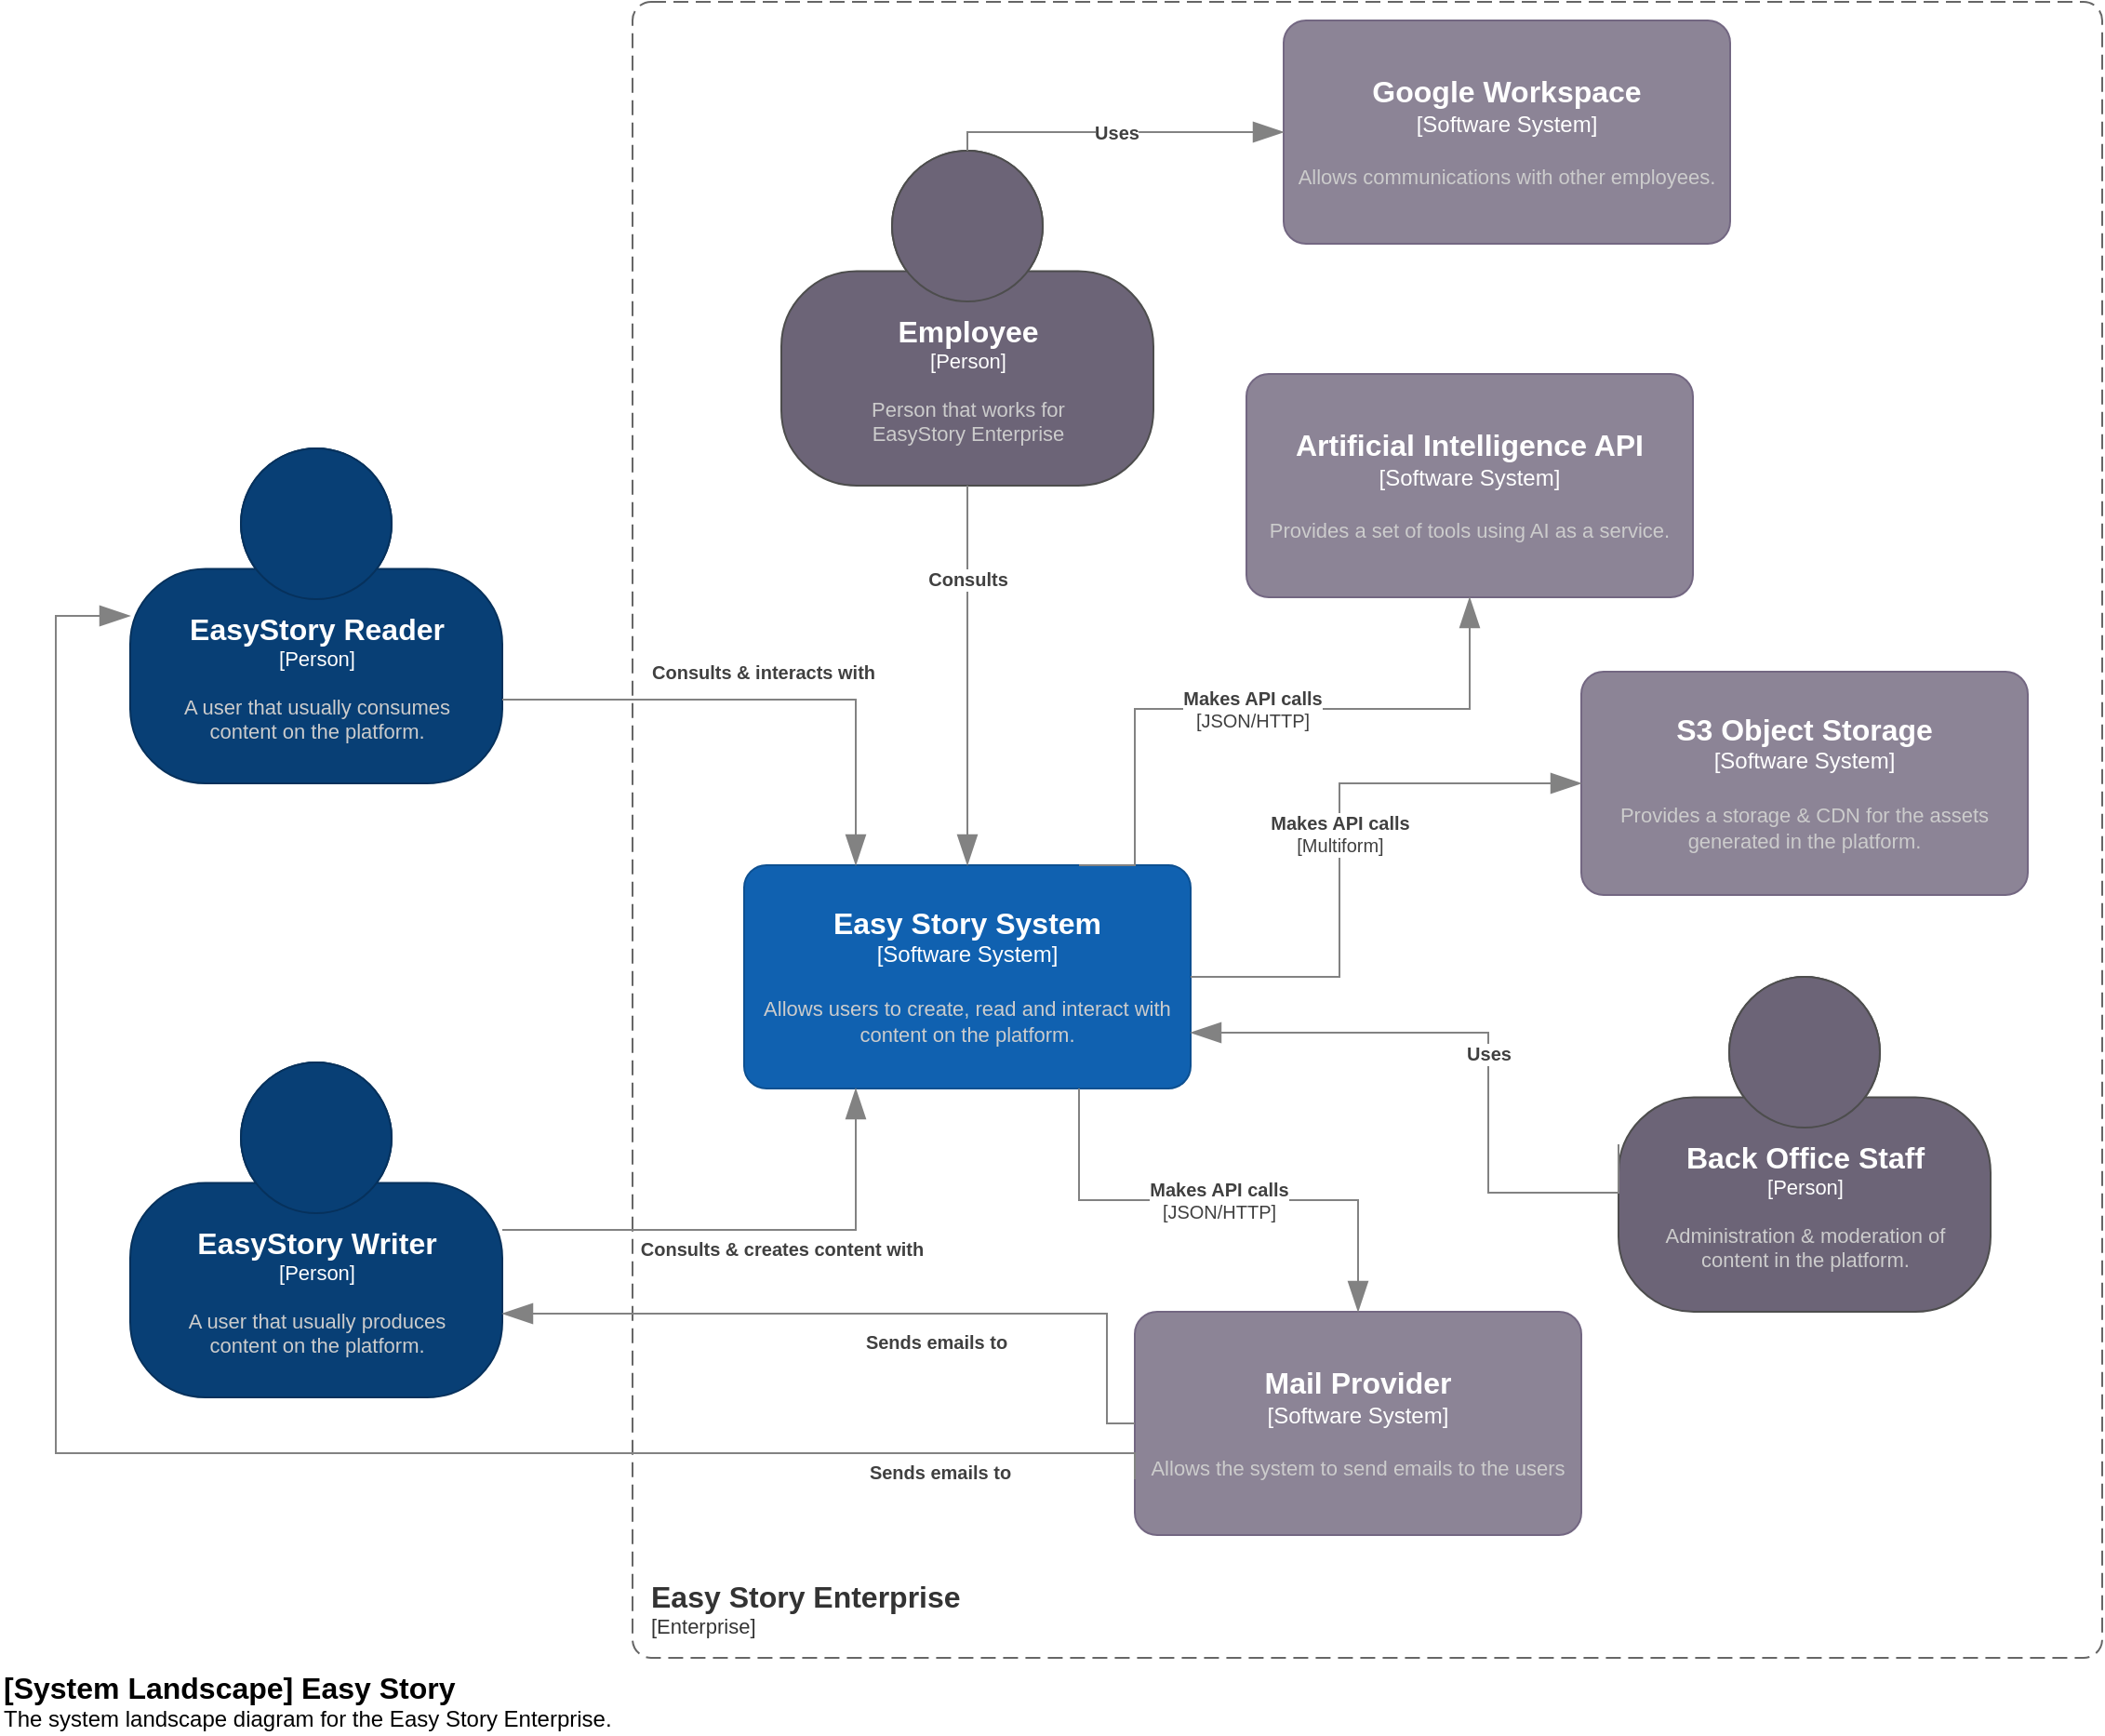 <mxfile version="20.3.3" type="github" pages="7">
  <diagram id="Tp_Ok338IXA9Hk51WptS" name="System Landscape">
    <mxGraphModel dx="1226" dy="1937" grid="1" gridSize="10" guides="1" tooltips="1" connect="1" arrows="1" fold="1" page="1" pageScale="1" pageWidth="1169" pageHeight="827" math="0" shadow="0">
      <root>
        <mxCell id="0" />
        <mxCell id="1" parent="0" />
        <object placeholders="1" c4Name="Easy Story Enterprise" c4Type="SystemScopeBoundary" c4Application="Enterprise" label="&lt;font style=&quot;font-size: 16px&quot;&gt;&lt;b&gt;&lt;div style=&quot;text-align: left&quot;&gt;%c4Name%&lt;/div&gt;&lt;/b&gt;&lt;/font&gt;&lt;div style=&quot;text-align: left&quot;&gt;[%c4Application%]&lt;/div&gt;" desc="Hello World" id="1C0il70kC44EGA-118Pz-1">
          <mxCell style="rounded=1;fontSize=11;whiteSpace=wrap;html=1;dashed=1;arcSize=20;fillColor=none;strokeColor=#666666;fontColor=#333333;labelBackgroundColor=none;align=left;verticalAlign=bottom;labelBorderColor=none;spacingTop=0;spacing=10;dashPattern=8 4;metaEdit=1;rotatable=0;perimeter=rectanglePerimeter;noLabel=0;labelPadding=0;allowArrows=0;connectable=0;expand=0;recursiveResize=0;editable=1;pointerEvents=0;absoluteArcSize=1;points=[[0.25,0,0],[0.5,0,0],[0.75,0,0],[1,0.25,0],[1,0.5,0],[1,0.75,0],[0.75,1,0],[0.5,1,0],[0.25,1,0],[0,0.75,0],[0,0.5,0],[0,0.25,0]];" parent="1" vertex="1">
            <mxGeometry x="350" y="-110" width="790" height="890" as="geometry" />
          </mxCell>
        </object>
        <object placeholders="1" c4Name="EasyStory Reader" c4Type="Person" c4Description="A user that usually consumes&#xa;content on the platform." label="&lt;font style=&quot;font-size: 16px&quot;&gt;&lt;b&gt;%c4Name%&lt;/b&gt;&lt;/font&gt;&lt;div&gt;[%c4Type%]&lt;/div&gt;&lt;br&gt;&lt;div&gt;&lt;font style=&quot;font-size: 11px&quot;&gt;&lt;font color=&quot;#cccccc&quot;&gt;%c4Description%&lt;/font&gt;&lt;/div&gt;" id="1C0il70kC44EGA-118Pz-2">
          <mxCell style="html=1;fontSize=11;dashed=0;whitespace=wrap;fillColor=#083F75;strokeColor=#06315C;fontColor=#ffffff;shape=mxgraph.c4.person2;align=center;metaEdit=1;points=[[0.5,0,0],[1,0.5,0],[1,0.75,0],[0.75,1,0],[0.5,1,0],[0.25,1,0],[0,0.75,0],[0,0.5,0]];resizable=0;" parent="1" vertex="1">
            <mxGeometry x="80" y="130" width="200" height="180" as="geometry" />
          </mxCell>
        </object>
        <object placeholders="1" c4Name="EasyStory Writer" c4Type="Person" c4Description="A user that usually produces&#xa;content on the platform." label="&lt;font style=&quot;font-size: 16px&quot;&gt;&lt;b&gt;%c4Name%&lt;/b&gt;&lt;/font&gt;&lt;div&gt;[%c4Type%]&lt;/div&gt;&lt;br&gt;&lt;div&gt;&lt;font style=&quot;font-size: 11px&quot;&gt;&lt;font color=&quot;#cccccc&quot;&gt;%c4Description%&lt;/font&gt;&lt;/div&gt;" id="7XA41JfWA3dKmStwH_eY-1">
          <mxCell style="html=1;fontSize=11;dashed=0;whitespace=wrap;fillColor=#083F75;strokeColor=#06315C;fontColor=#ffffff;shape=mxgraph.c4.person2;align=center;metaEdit=1;points=[[0.5,0,0],[1,0.5,0],[1,0.75,0],[0.75,1,0],[0.5,1,0],[0.25,1,0],[0,0.75,0],[0,0.5,0]];resizable=0;" parent="1" vertex="1">
            <mxGeometry x="80" y="460" width="200" height="180" as="geometry" />
          </mxCell>
        </object>
        <object placeholders="1" c4Name="Easy Story System" c4Type="Software System" c4Description="Allows users to create, read and interact with content on the platform." label="&lt;font style=&quot;font-size: 16px&quot;&gt;&lt;b&gt;%c4Name%&lt;/b&gt;&lt;/font&gt;&lt;div&gt;[%c4Type%]&lt;/div&gt;&lt;br&gt;&lt;div&gt;&lt;font style=&quot;font-size: 11px&quot;&gt;&lt;font color=&quot;#cccccc&quot;&gt;%c4Description%&lt;/font&gt;&lt;/div&gt;" id="7XA41JfWA3dKmStwH_eY-2">
          <mxCell style="rounded=1;whiteSpace=wrap;html=1;labelBackgroundColor=none;fillColor=#1061B0;fontColor=#ffffff;align=center;arcSize=10;strokeColor=#0D5091;metaEdit=1;resizable=0;points=[[0.25,0,0],[0.5,0,0],[0.75,0,0],[1,0.25,0],[1,0.5,0],[1,0.75,0],[0.75,1,0],[0.5,1,0],[0.25,1,0],[0,0.75,0],[0,0.5,0],[0,0.25,0]];" parent="1" vertex="1">
            <mxGeometry x="410" y="354" width="240" height="120" as="geometry" />
          </mxCell>
        </object>
        <object placeholders="1" c4Type="Relationship" c4Description="Consults &amp; interacts with" label="&lt;div style=&quot;text-align: left&quot;&gt;&lt;div style=&quot;text-align: center&quot;&gt;&lt;b&gt;%c4Description%&lt;/b&gt;&lt;/div&gt;" id="7XA41JfWA3dKmStwH_eY-3">
          <mxCell style="endArrow=blockThin;html=1;fontSize=10;fontColor=#404040;strokeWidth=1;endFill=1;strokeColor=#828282;elbow=vertical;metaEdit=1;endSize=14;startSize=14;jumpStyle=arc;jumpSize=16;rounded=0;edgeStyle=orthogonalEdgeStyle;exitX=1;exitY=0.75;exitDx=0;exitDy=0;exitPerimeter=0;entryX=0.25;entryY=0;entryDx=0;entryDy=0;entryPerimeter=0;" parent="1" source="1C0il70kC44EGA-118Pz-2" target="7XA41JfWA3dKmStwH_eY-2" edge="1">
            <mxGeometry x="0.004" y="15" width="240" relative="1" as="geometry">
              <mxPoint x="10" y="400" as="sourcePoint" />
              <mxPoint x="250" y="400" as="targetPoint" />
              <mxPoint as="offset" />
            </mxGeometry>
          </mxCell>
        </object>
        <object placeholders="1" c4Type="Relationship" c4Description="Consults &amp; creates content with" label="&lt;div style=&quot;text-align: left&quot;&gt;&lt;div style=&quot;text-align: center&quot;&gt;&lt;b&gt;%c4Description%&lt;/b&gt;&lt;/div&gt;" id="7XA41JfWA3dKmStwH_eY-4">
          <mxCell style="endArrow=blockThin;html=1;fontSize=10;fontColor=#404040;strokeWidth=1;endFill=1;strokeColor=#828282;elbow=vertical;metaEdit=1;endSize=14;startSize=14;jumpStyle=arc;jumpSize=16;rounded=0;edgeStyle=orthogonalEdgeStyle;exitX=1;exitY=0.5;exitDx=0;exitDy=0;exitPerimeter=0;entryX=0.25;entryY=1;entryDx=0;entryDy=0;entryPerimeter=0;" parent="1" source="7XA41JfWA3dKmStwH_eY-1" target="7XA41JfWA3dKmStwH_eY-2" edge="1">
            <mxGeometry x="0.128" y="-10" width="240" relative="1" as="geometry">
              <mxPoint x="320" y="580" as="sourcePoint" />
              <mxPoint x="560" y="580" as="targetPoint" />
              <mxPoint as="offset" />
            </mxGeometry>
          </mxCell>
        </object>
        <object placeholders="1" c4Name="Mail Provider" c4Type="Software System" c4Description="Allows the system to send emails to the users" label="&lt;font style=&quot;font-size: 16px&quot;&gt;&lt;b&gt;%c4Name%&lt;/b&gt;&lt;/font&gt;&lt;div&gt;[%c4Type%]&lt;/div&gt;&lt;br&gt;&lt;div&gt;&lt;font style=&quot;font-size: 11px&quot;&gt;&lt;font color=&quot;#cccccc&quot;&gt;%c4Description%&lt;/font&gt;&lt;/div&gt;" id="7XA41JfWA3dKmStwH_eY-5">
          <mxCell style="rounded=1;whiteSpace=wrap;html=1;labelBackgroundColor=none;fillColor=#8C8496;fontColor=#ffffff;align=center;arcSize=10;strokeColor=#736782;metaEdit=1;resizable=0;points=[[0.25,0,0],[0.5,0,0],[0.75,0,0],[1,0.25,0],[1,0.5,0],[1,0.75,0],[0.75,1,0],[0.5,1,0],[0.25,1,0],[0,0.75,0],[0,0.5,0],[0,0.25,0]];" parent="1" vertex="1">
            <mxGeometry x="620" y="594" width="240" height="120" as="geometry" />
          </mxCell>
        </object>
        <object placeholders="1" c4Name="S3 Object Storage" c4Type="Software System" c4Description="Provides a storage &amp; CDN for the assets generated in the platform." label="&lt;font style=&quot;font-size: 16px&quot;&gt;&lt;b&gt;%c4Name%&lt;/b&gt;&lt;/font&gt;&lt;div&gt;[%c4Type%]&lt;/div&gt;&lt;br&gt;&lt;div&gt;&lt;font style=&quot;font-size: 11px&quot;&gt;&lt;font color=&quot;#cccccc&quot;&gt;%c4Description%&lt;/font&gt;&lt;/div&gt;" id="7XA41JfWA3dKmStwH_eY-6">
          <mxCell style="rounded=1;whiteSpace=wrap;html=1;labelBackgroundColor=none;fillColor=#8C8496;fontColor=#ffffff;align=center;arcSize=10;strokeColor=#736782;metaEdit=1;resizable=0;points=[[0.25,0,0],[0.5,0,0],[0.75,0,0],[1,0.25,0],[1,0.5,0],[1,0.75,0],[0.75,1,0],[0.5,1,0],[0.25,1,0],[0,0.75,0],[0,0.5,0],[0,0.25,0]];" parent="1" vertex="1">
            <mxGeometry x="860" y="250" width="240" height="120" as="geometry" />
          </mxCell>
        </object>
        <object placeholders="1" c4Name="Artificial Intelligence API" c4Type="Software System" c4Description="Provides a set of tools using AI as a service." label="&lt;font style=&quot;font-size: 16px&quot;&gt;&lt;b&gt;%c4Name%&lt;/b&gt;&lt;/font&gt;&lt;div&gt;[%c4Type%]&lt;/div&gt;&lt;br&gt;&lt;div&gt;&lt;font style=&quot;font-size: 11px&quot;&gt;&lt;font color=&quot;#cccccc&quot;&gt;%c4Description%&lt;/font&gt;&lt;/div&gt;" id="7XA41JfWA3dKmStwH_eY-7">
          <mxCell style="rounded=1;whiteSpace=wrap;html=1;labelBackgroundColor=none;fillColor=#8C8496;fontColor=#ffffff;align=center;arcSize=10;strokeColor=#736782;metaEdit=1;resizable=0;points=[[0.25,0,0],[0.5,0,0],[0.75,0,0],[1,0.25,0],[1,0.5,0],[1,0.75,0],[0.75,1,0],[0.5,1,0],[0.25,1,0],[0,0.75,0],[0,0.5,0],[0,0.25,0]];" parent="1" vertex="1">
            <mxGeometry x="680" y="90" width="240" height="120" as="geometry" />
          </mxCell>
        </object>
        <object placeholders="1" c4Type="Relationship" c4Technology="JSON/HTTP" c4Description="Makes API calls" label="&lt;div style=&quot;text-align: left&quot;&gt;&lt;div style=&quot;text-align: center&quot;&gt;&lt;b&gt;%c4Description%&lt;/b&gt;&lt;/div&gt;&lt;div style=&quot;text-align: center&quot;&gt;[%c4Technology%]&lt;/div&gt;&lt;/div&gt;" id="7XA41JfWA3dKmStwH_eY-8">
          <mxCell style="endArrow=blockThin;html=1;fontSize=10;fontColor=#404040;strokeWidth=1;endFill=1;strokeColor=#828282;elbow=vertical;metaEdit=1;endSize=14;startSize=14;jumpStyle=arc;jumpSize=16;rounded=0;edgeStyle=orthogonalEdgeStyle;exitX=0.75;exitY=0;exitDx=0;exitDy=0;exitPerimeter=0;entryX=0.5;entryY=1;entryDx=0;entryDy=0;entryPerimeter=0;" parent="1" source="7XA41JfWA3dKmStwH_eY-2" target="7XA41JfWA3dKmStwH_eY-7" edge="1">
            <mxGeometry width="240" relative="1" as="geometry">
              <mxPoint x="620" y="300" as="sourcePoint" />
              <mxPoint x="860" y="300" as="targetPoint" />
              <Array as="points">
                <mxPoint x="620" y="354" />
                <mxPoint x="620" y="270" />
                <mxPoint x="800" y="270" />
              </Array>
            </mxGeometry>
          </mxCell>
        </object>
        <object placeholders="1" c4Type="Relationship" c4Technology="JSON/HTTP" c4Description="Makes API calls" label="&lt;div style=&quot;text-align: left&quot;&gt;&lt;div style=&quot;text-align: center&quot;&gt;&lt;b&gt;%c4Description%&lt;/b&gt;&lt;/div&gt;&lt;div style=&quot;text-align: center&quot;&gt;[%c4Technology%]&lt;/div&gt;&lt;/div&gt;" id="7XA41JfWA3dKmStwH_eY-9">
          <mxCell style="endArrow=blockThin;html=1;fontSize=10;fontColor=#404040;strokeWidth=1;endFill=1;strokeColor=#828282;elbow=vertical;metaEdit=1;endSize=14;startSize=14;jumpStyle=arc;jumpSize=16;rounded=0;edgeStyle=orthogonalEdgeStyle;exitX=0.75;exitY=1;exitDx=0;exitDy=0;exitPerimeter=0;entryX=0.5;entryY=0;entryDx=0;entryDy=0;entryPerimeter=0;" parent="1" source="7XA41JfWA3dKmStwH_eY-2" target="7XA41JfWA3dKmStwH_eY-5" edge="1">
            <mxGeometry width="240" relative="1" as="geometry">
              <mxPoint x="570" y="534" as="sourcePoint" />
              <mxPoint x="705" y="430" as="targetPoint" />
            </mxGeometry>
          </mxCell>
        </object>
        <object placeholders="1" c4Type="Relationship" c4Technology="Multiform" c4Description="Makes API calls" label="&lt;div style=&quot;text-align: left&quot;&gt;&lt;div style=&quot;text-align: center&quot;&gt;&lt;b&gt;%c4Description%&lt;/b&gt;&lt;/div&gt;&lt;div style=&quot;text-align: center&quot;&gt;[%c4Technology%]&lt;/div&gt;&lt;/div&gt;" id="7XA41JfWA3dKmStwH_eY-10">
          <mxCell style="endArrow=blockThin;html=1;fontSize=10;fontColor=#404040;strokeWidth=1;endFill=1;strokeColor=#828282;elbow=vertical;metaEdit=1;endSize=14;startSize=14;jumpStyle=arc;jumpSize=16;rounded=0;edgeStyle=orthogonalEdgeStyle;exitX=1;exitY=0.5;exitDx=0;exitDy=0;exitPerimeter=0;entryX=0;entryY=0.5;entryDx=0;entryDy=0;entryPerimeter=0;" parent="1" source="7XA41JfWA3dKmStwH_eY-2" target="7XA41JfWA3dKmStwH_eY-6" edge="1">
            <mxGeometry width="240" relative="1" as="geometry">
              <mxPoint x="670" y="420" as="sourcePoint" />
              <mxPoint x="740" y="370" as="targetPoint" />
              <Array as="points">
                <mxPoint x="730" y="414" />
                <mxPoint x="730" y="310" />
              </Array>
            </mxGeometry>
          </mxCell>
        </object>
        <object placeholders="1" c4Type="Relationship" c4Description="Sends emails to" label="&lt;div style=&quot;text-align: left&quot;&gt;&lt;div style=&quot;text-align: center&quot;&gt;&lt;b&gt;%c4Description%&lt;/b&gt;&lt;/div&gt;" id="7XA41JfWA3dKmStwH_eY-12">
          <mxCell style="endArrow=blockThin;html=1;fontSize=10;fontColor=#404040;strokeWidth=1;endFill=1;strokeColor=#828282;elbow=vertical;metaEdit=1;endSize=14;startSize=14;jumpStyle=arc;jumpSize=16;rounded=0;edgeStyle=orthogonalEdgeStyle;exitX=0;exitY=0.5;exitDx=0;exitDy=0;exitPerimeter=0;" parent="1" source="7XA41JfWA3dKmStwH_eY-5" edge="1">
            <mxGeometry x="-0.167" y="15" width="240" relative="1" as="geometry">
              <mxPoint x="90" y="730" as="sourcePoint" />
              <mxPoint x="280" y="595" as="targetPoint" />
              <Array as="points">
                <mxPoint x="605" y="595" />
              </Array>
              <mxPoint as="offset" />
            </mxGeometry>
          </mxCell>
        </object>
        <object placeholders="1" c4Type="Relationship" c4Description="Sends emails to" label="&lt;div style=&quot;text-align: left&quot;&gt;&lt;div style=&quot;text-align: center&quot;&gt;&lt;b&gt;%c4Description%&lt;/b&gt;&lt;/div&gt;" id="7XA41JfWA3dKmStwH_eY-13">
          <mxCell style="endArrow=blockThin;html=1;fontSize=10;fontColor=#404040;strokeWidth=1;endFill=1;strokeColor=#828282;elbow=vertical;metaEdit=1;endSize=14;startSize=14;jumpStyle=arc;jumpSize=16;rounded=0;edgeStyle=orthogonalEdgeStyle;exitX=0;exitY=0.75;exitDx=0;exitDy=0;exitPerimeter=0;entryX=0;entryY=0.5;entryDx=0;entryDy=0;entryPerimeter=0;" parent="1" source="7XA41JfWA3dKmStwH_eY-5" target="1C0il70kC44EGA-118Pz-2" edge="1">
            <mxGeometry x="-0.78" y="10" width="240" relative="1" as="geometry">
              <mxPoint x="595" y="675" as="sourcePoint" />
              <mxPoint x="270" y="640" as="targetPoint" />
              <mxPoint as="offset" />
              <Array as="points">
                <mxPoint x="40" y="670" />
                <mxPoint x="40" y="220" />
              </Array>
            </mxGeometry>
          </mxCell>
        </object>
        <object placeholders="1" c4Name="Back Office Staff" c4Type="Person" c4Description="Administration &amp; moderation of &#xa;content in the platform." label="&lt;font style=&quot;font-size: 16px&quot;&gt;&lt;b&gt;%c4Name%&lt;/b&gt;&lt;/font&gt;&lt;div&gt;[%c4Type%]&lt;/div&gt;&lt;br&gt;&lt;div&gt;&lt;font style=&quot;font-size: 11px&quot;&gt;&lt;font color=&quot;#cccccc&quot;&gt;%c4Description%&lt;/font&gt;&lt;/div&gt;" id="PyPJd3LpsoQBz5P8xHhs-1">
          <mxCell style="html=1;fontSize=11;dashed=0;whitespace=wrap;fillColor=#6C6477;strokeColor=#4D4D4D;fontColor=#ffffff;shape=mxgraph.c4.person2;align=center;metaEdit=1;points=[[0.5,0,0],[1,0.5,0],[1,0.75,0],[0.75,1,0],[0.5,1,0],[0.25,1,0],[0,0.75,0],[0,0.5,0]];resizable=0;" parent="1" vertex="1">
            <mxGeometry x="880" y="414" width="200" height="180" as="geometry" />
          </mxCell>
        </object>
        <object placeholders="1" c4Type="Relationship" c4Description="Uses" label="&lt;div style=&quot;text-align: left&quot;&gt;&lt;div style=&quot;text-align: center&quot;&gt;&lt;b&gt;%c4Description%&lt;/b&gt;&lt;/div&gt;" id="PyPJd3LpsoQBz5P8xHhs-2">
          <mxCell style="endArrow=blockThin;html=1;fontSize=10;fontColor=#404040;strokeWidth=1;endFill=1;strokeColor=#828282;elbow=vertical;metaEdit=1;endSize=14;startSize=14;jumpStyle=arc;jumpSize=16;rounded=0;edgeStyle=orthogonalEdgeStyle;exitX=0;exitY=0.5;exitDx=0;exitDy=0;exitPerimeter=0;entryX=1;entryY=0.75;entryDx=0;entryDy=0;entryPerimeter=0;" parent="1" source="PyPJd3LpsoQBz5P8xHhs-1" target="7XA41JfWA3dKmStwH_eY-2" edge="1">
            <mxGeometry width="240" relative="1" as="geometry">
              <mxPoint x="730" y="480" as="sourcePoint" />
              <mxPoint x="970" y="480" as="targetPoint" />
              <Array as="points">
                <mxPoint x="810" y="530" />
                <mxPoint x="810" y="444" />
              </Array>
            </mxGeometry>
          </mxCell>
        </object>
        <object placeholders="1" c4Name="Google Workspace" c4Type="Software System" c4Description="Allows communications with other employees." label="&lt;font style=&quot;font-size: 16px&quot;&gt;&lt;b&gt;%c4Name%&lt;/b&gt;&lt;/font&gt;&lt;div&gt;[%c4Type%]&lt;/div&gt;&lt;br&gt;&lt;div&gt;&lt;font style=&quot;font-size: 11px&quot;&gt;&lt;font color=&quot;#cccccc&quot;&gt;%c4Description%&lt;/font&gt;&lt;/div&gt;" id="PyPJd3LpsoQBz5P8xHhs-3">
          <mxCell style="rounded=1;whiteSpace=wrap;html=1;labelBackgroundColor=none;fillColor=#8C8496;fontColor=#ffffff;align=center;arcSize=10;strokeColor=#736782;metaEdit=1;resizable=0;points=[[0.25,0,0],[0.5,0,0],[0.75,0,0],[1,0.25,0],[1,0.5,0],[1,0.75,0],[0.75,1,0],[0.5,1,0],[0.25,1,0],[0,0.75,0],[0,0.5,0],[0,0.25,0]];" parent="1" vertex="1">
            <mxGeometry x="700" y="-100" width="240" height="120" as="geometry" />
          </mxCell>
        </object>
        <object placeholders="1" c4Name="Employee" c4Type="Person" c4Description="Person that works for&#xa;EasyStory Enterprise" label="&lt;font style=&quot;font-size: 16px&quot;&gt;&lt;b&gt;%c4Name%&lt;/b&gt;&lt;/font&gt;&lt;div&gt;[%c4Type%]&lt;/div&gt;&lt;br&gt;&lt;div&gt;&lt;font style=&quot;font-size: 11px&quot;&gt;&lt;font color=&quot;#cccccc&quot;&gt;%c4Description%&lt;/font&gt;&lt;/div&gt;" id="PyPJd3LpsoQBz5P8xHhs-4">
          <mxCell style="html=1;fontSize=11;dashed=0;whitespace=wrap;fillColor=#6C6477;strokeColor=#4D4D4D;fontColor=#ffffff;shape=mxgraph.c4.person2;align=center;metaEdit=1;points=[[0.5,0,0],[1,0.5,0],[1,0.75,0],[0.75,1,0],[0.5,1,0],[0.25,1,0],[0,0.75,0],[0,0.5,0]];resizable=0;" parent="1" vertex="1">
            <mxGeometry x="430" y="-30" width="200" height="180" as="geometry" />
          </mxCell>
        </object>
        <object placeholders="1" c4Type="Relationship" c4Description="Consults" label="&lt;div style=&quot;text-align: left&quot;&gt;&lt;div style=&quot;text-align: center&quot;&gt;&lt;b&gt;%c4Description%&lt;/b&gt;&lt;/div&gt;" id="PyPJd3LpsoQBz5P8xHhs-6">
          <mxCell style="endArrow=blockThin;html=1;fontSize=10;fontColor=#404040;strokeWidth=1;endFill=1;strokeColor=#828282;elbow=vertical;metaEdit=1;endSize=14;startSize=14;jumpStyle=arc;jumpSize=16;rounded=0;edgeStyle=orthogonalEdgeStyle;exitX=0.5;exitY=1;exitDx=0;exitDy=0;exitPerimeter=0;entryX=0.5;entryY=0;entryDx=0;entryDy=0;entryPerimeter=0;" parent="1" source="PyPJd3LpsoQBz5P8xHhs-4" target="7XA41JfWA3dKmStwH_eY-2" edge="1">
            <mxGeometry x="-0.51" width="240" relative="1" as="geometry">
              <mxPoint x="420" y="220" as="sourcePoint" />
              <mxPoint x="660" y="220" as="targetPoint" />
              <mxPoint as="offset" />
            </mxGeometry>
          </mxCell>
        </object>
        <object placeholders="1" c4Type="Relationship" c4Description="Uses" label="&lt;div style=&quot;text-align: left&quot;&gt;&lt;div style=&quot;text-align: center&quot;&gt;&lt;b&gt;%c4Description%&lt;/b&gt;&lt;/div&gt;" id="PyPJd3LpsoQBz5P8xHhs-7">
          <mxCell style="endArrow=blockThin;html=1;fontSize=10;fontColor=#404040;strokeWidth=1;endFill=1;strokeColor=#828282;elbow=vertical;metaEdit=1;endSize=14;startSize=14;jumpStyle=arc;jumpSize=16;rounded=0;edgeStyle=orthogonalEdgeStyle;entryX=0;entryY=0.5;entryDx=0;entryDy=0;entryPerimeter=0;exitX=0.5;exitY=0;exitDx=0;exitDy=0;exitPerimeter=0;" parent="1" source="PyPJd3LpsoQBz5P8xHhs-4" target="PyPJd3LpsoQBz5P8xHhs-3" edge="1">
            <mxGeometry width="240" relative="1" as="geometry">
              <mxPoint x="440" y="-40" as="sourcePoint" />
              <mxPoint x="680" y="-40" as="targetPoint" />
            </mxGeometry>
          </mxCell>
        </object>
        <object placeholders="1" c4Name="[System Landscape] Easy Story" c4Type="ContainerScopeBoundary" c4Description="The system landscape diagram for the Easy Story Enterprise." label="&lt;font style=&quot;font-size: 16px&quot;&gt;&lt;b&gt;&lt;div style=&quot;text-align: left&quot;&gt;%c4Name%&lt;/div&gt;&lt;/b&gt;&lt;/font&gt;&lt;div style=&quot;text-align: left&quot;&gt;%c4Description%&lt;/div&gt;" id="9Zsc9dVXlP0Smu3gZZWD-1">
          <mxCell style="text;html=1;strokeColor=none;fillColor=none;align=left;verticalAlign=top;whiteSpace=wrap;rounded=0;metaEdit=1;allowArrows=0;resizable=1;rotatable=0;connectable=0;recursiveResize=0;expand=0;pointerEvents=0;points=[[0.25,0,0],[0.5,0,0],[0.75,0,0],[1,0.25,0],[1,0.5,0],[1,0.75,0],[0.75,1,0],[0.5,1,0],[0.25,1,0],[0,0.75,0],[0,0.5,0],[0,0.25,0]];" parent="1" vertex="1">
            <mxGeometry x="10" y="780" width="330" height="40" as="geometry" />
          </mxCell>
        </object>
      </root>
    </mxGraphModel>
  </diagram>
  <diagram id="Qy33cHLgjej3D38burnC" name="Context Level">
    <mxGraphModel dx="1800" dy="1046" grid="1" gridSize="10" guides="1" tooltips="1" connect="1" arrows="1" fold="1" page="1" pageScale="1" pageWidth="1169" pageHeight="827" math="0" shadow="0">
      <root>
        <mxCell id="0" />
        <mxCell id="1" parent="0" />
        <object placeholders="1" c4Name="EasyStory Reader" c4Type="Person" c4Description="A user that usually consumes&#xa;content on the platform." label="&lt;font style=&quot;font-size: 16px&quot;&gt;&lt;b&gt;%c4Name%&lt;/b&gt;&lt;/font&gt;&lt;div&gt;[%c4Type%]&lt;/div&gt;&lt;br&gt;&lt;div&gt;&lt;font style=&quot;font-size: 11px&quot;&gt;&lt;font color=&quot;#cccccc&quot;&gt;%c4Description%&lt;/font&gt;&lt;/div&gt;" id="cMRxzp7bCU_9-8U5v2Ca-1">
          <mxCell style="html=1;fontSize=11;dashed=0;whitespace=wrap;fillColor=#083F75;strokeColor=#06315C;fontColor=#ffffff;shape=mxgraph.c4.person2;align=center;metaEdit=1;points=[[0.5,0,0],[1,0.5,0],[1,0.75,0],[0.75,1,0],[0.5,1,0],[0.25,1,0],[0,0.75,0],[0,0.5,0]];resizable=0;" vertex="1" parent="1">
            <mxGeometry x="265" y="10" width="200" height="180" as="geometry" />
          </mxCell>
        </object>
        <object placeholders="1" c4Name="EasyStory Writer" c4Type="Person" c4Description="A user that usually produces&#xa;content on the platform." label="&lt;font style=&quot;font-size: 16px&quot;&gt;&lt;b&gt;%c4Name%&lt;/b&gt;&lt;/font&gt;&lt;div&gt;[%c4Type%]&lt;/div&gt;&lt;br&gt;&lt;div&gt;&lt;font style=&quot;font-size: 11px&quot;&gt;&lt;font color=&quot;#cccccc&quot;&gt;%c4Description%&lt;/font&gt;&lt;/div&gt;" id="d2aZcquxOLcERwIk9Mcf-1">
          <mxCell style="html=1;fontSize=11;dashed=0;whitespace=wrap;fillColor=#083F75;strokeColor=#06315C;fontColor=#ffffff;shape=mxgraph.c4.person2;align=center;metaEdit=1;points=[[0.5,0,0],[1,0.5,0],[1,0.75,0],[0.75,1,0],[0.5,1,0],[0.25,1,0],[0,0.75,0],[0,0.5,0]];resizable=0;" vertex="1" parent="1">
            <mxGeometry x="705" y="10" width="200" height="180" as="geometry" />
          </mxCell>
        </object>
        <object placeholders="1" c4Name="Easy Story System" c4Type="Software System" c4Description="Allows users to create, read and interact with content on the platform." label="&lt;font style=&quot;font-size: 16px&quot;&gt;&lt;b&gt;%c4Name%&lt;/b&gt;&lt;/font&gt;&lt;div&gt;[%c4Type%]&lt;/div&gt;&lt;br&gt;&lt;div&gt;&lt;font style=&quot;font-size: 11px&quot;&gt;&lt;font color=&quot;#cccccc&quot;&gt;%c4Description%&lt;/font&gt;&lt;/div&gt;" id="a-dFcWOpOa_9B-BhmpXi-1">
          <mxCell style="rounded=1;whiteSpace=wrap;html=1;labelBackgroundColor=none;fillColor=#1061B0;fontColor=#ffffff;align=center;arcSize=10;strokeColor=#0D5091;metaEdit=1;resizable=0;points=[[0.25,0,0],[0.5,0,0],[0.75,0,0],[1,0.25,0],[1,0.5,0],[1,0.75,0],[0.75,1,0],[0.5,1,0],[0.25,1,0],[0,0.75,0],[0,0.5,0],[0,0.25,0]];" vertex="1" parent="1">
            <mxGeometry x="465" y="294" width="240" height="120" as="geometry" />
          </mxCell>
        </object>
        <object placeholders="1" c4Name="Mail Provider" c4Type="Software System" c4Description="Allows the system to send emails to the users" label="&lt;font style=&quot;font-size: 16px&quot;&gt;&lt;b&gt;%c4Name%&lt;/b&gt;&lt;/font&gt;&lt;div&gt;[%c4Type%]&lt;/div&gt;&lt;br&gt;&lt;div&gt;&lt;font style=&quot;font-size: 11px&quot;&gt;&lt;font color=&quot;#cccccc&quot;&gt;%c4Description%&lt;/font&gt;&lt;/div&gt;" id="P8MxYIrY8smttyRHXZd4-1">
          <mxCell style="rounded=1;whiteSpace=wrap;html=1;labelBackgroundColor=none;fillColor=#8C8496;fontColor=#ffffff;align=center;arcSize=10;strokeColor=#736782;metaEdit=1;resizable=0;points=[[0.25,0,0],[0.5,0,0],[0.75,0,0],[1,0.25,0],[1,0.5,0],[1,0.75,0],[0.75,1,0],[0.5,1,0],[0.25,1,0],[0,0.75,0],[0,0.5,0],[0,0.25,0]];" vertex="1" parent="1">
            <mxGeometry x="705" y="450" width="240" height="120" as="geometry" />
          </mxCell>
        </object>
        <object placeholders="1" c4Name="Artificial Intelligence API" c4Type="Software System" c4Description="Provides a set of tools using AI as a service." label="&lt;font style=&quot;font-size: 16px&quot;&gt;&lt;b&gt;%c4Name%&lt;/b&gt;&lt;/font&gt;&lt;div&gt;[%c4Type%]&lt;/div&gt;&lt;br&gt;&lt;div&gt;&lt;font style=&quot;font-size: 11px&quot;&gt;&lt;font color=&quot;#cccccc&quot;&gt;%c4Description%&lt;/font&gt;&lt;/div&gt;" id="zy9U__eK36BIkHqrx0Oo-1">
          <mxCell style="rounded=1;whiteSpace=wrap;html=1;labelBackgroundColor=none;fillColor=#8C8496;fontColor=#ffffff;align=center;arcSize=10;strokeColor=#736782;metaEdit=1;resizable=0;points=[[0.25,0,0],[0.5,0,0],[0.75,0,0],[1,0.25,0],[1,0.5,0],[1,0.75,0],[0.75,1,0],[0.5,1,0],[0.25,1,0],[0,0.75,0],[0,0.5,0],[0,0.25,0]];" vertex="1" parent="1">
            <mxGeometry x="225" y="450" width="240" height="120" as="geometry" />
          </mxCell>
        </object>
        <object placeholders="1" c4Name="S3 Object Storage" c4Type="Software System" c4Description="Provides a storage &amp; CDN for the assets generated in the platform." label="&lt;font style=&quot;font-size: 16px&quot;&gt;&lt;b&gt;%c4Name%&lt;/b&gt;&lt;/font&gt;&lt;div&gt;[%c4Type%]&lt;/div&gt;&lt;br&gt;&lt;div&gt;&lt;font style=&quot;font-size: 11px&quot;&gt;&lt;font color=&quot;#cccccc&quot;&gt;%c4Description%&lt;/font&gt;&lt;/div&gt;" id="ILokszW5eL9Viobm8ACu-1">
          <mxCell style="rounded=1;whiteSpace=wrap;html=1;labelBackgroundColor=none;fillColor=#8C8496;fontColor=#ffffff;align=center;arcSize=10;strokeColor=#736782;metaEdit=1;resizable=0;points=[[0.25,0,0],[0.5,0,0],[0.75,0,0],[1,0.25,0],[1,0.5,0],[1,0.75,0],[0.75,1,0],[0.5,1,0],[0.25,1,0],[0,0.75,0],[0,0.5,0],[0,0.25,0]];" vertex="1" parent="1">
            <mxGeometry x="465" y="620" width="240" height="120" as="geometry" />
          </mxCell>
        </object>
        <object placeholders="1" c4Type="Relationship" c4Technology="Multiform" c4Description="Makes API calls" label="&lt;div style=&quot;text-align: left&quot;&gt;&lt;div style=&quot;text-align: center&quot;&gt;&lt;b&gt;%c4Description%&lt;/b&gt;&lt;/div&gt;&lt;div style=&quot;text-align: center&quot;&gt;[%c4Technology%]&lt;/div&gt;&lt;/div&gt;" id="vrEXS5ojZmggwuuP0U1X-1">
          <mxCell style="endArrow=blockThin;html=1;fontSize=10;fontColor=#404040;strokeWidth=1;endFill=1;strokeColor=#828282;elbow=vertical;metaEdit=1;endSize=14;startSize=14;jumpStyle=arc;jumpSize=16;rounded=0;edgeStyle=orthogonalEdgeStyle;exitX=0.5;exitY=1;exitDx=0;exitDy=0;exitPerimeter=0;entryX=0.5;entryY=0;entryDx=0;entryDy=0;entryPerimeter=0;dashed=1;" edge="1" parent="1" source="a-dFcWOpOa_9B-BhmpXi-1" target="ILokszW5eL9Viobm8ACu-1">
            <mxGeometry x="0.417" width="240" relative="1" as="geometry">
              <mxPoint x="650" y="414" as="sourcePoint" />
              <mxPoint x="860" y="310" as="targetPoint" />
              <Array as="points">
                <mxPoint x="585" y="460" />
                <mxPoint x="585" y="460" />
              </Array>
              <mxPoint as="offset" />
            </mxGeometry>
          </mxCell>
        </object>
        <object placeholders="1" c4Type="Relationship" c4Technology="JSON/HTTP" c4Description="Makes API calls" label="&lt;div style=&quot;text-align: left&quot;&gt;&lt;div style=&quot;text-align: center&quot;&gt;&lt;b&gt;%c4Description%&lt;/b&gt;&lt;/div&gt;&lt;div style=&quot;text-align: center&quot;&gt;[%c4Technology%]&lt;/div&gt;&lt;/div&gt;" id="F8QJ-VSgwFwleoZIOcNI-1">
          <mxCell style="endArrow=blockThin;html=1;fontSize=10;fontColor=#404040;strokeWidth=1;endFill=1;strokeColor=#828282;elbow=vertical;metaEdit=1;endSize=14;startSize=14;jumpStyle=arc;jumpSize=16;rounded=0;edgeStyle=orthogonalEdgeStyle;exitX=0.25;exitY=1;exitDx=0;exitDy=0;exitPerimeter=0;entryX=1;entryY=0.5;entryDx=0;entryDy=0;entryPerimeter=0;dashed=1;" edge="1" parent="1" source="a-dFcWOpOa_9B-BhmpXi-1" target="zy9U__eK36BIkHqrx0Oo-1">
            <mxGeometry x="-0.282" y="-5" width="240" relative="1" as="geometry">
              <mxPoint x="590" y="474" as="sourcePoint" />
              <mxPoint x="740" y="594" as="targetPoint" />
              <mxPoint as="offset" />
            </mxGeometry>
          </mxCell>
        </object>
        <object placeholders="1" c4Type="Relationship" c4Technology="JSON/HTTP" c4Description="Makes API calls" label="&lt;div style=&quot;text-align: left&quot;&gt;&lt;div style=&quot;text-align: center&quot;&gt;&lt;b&gt;%c4Description%&lt;/b&gt;&lt;/div&gt;&lt;div style=&quot;text-align: center&quot;&gt;[%c4Technology%]&lt;/div&gt;&lt;/div&gt;" id="F8QJ-VSgwFwleoZIOcNI-2">
          <mxCell style="endArrow=blockThin;html=1;fontSize=10;fontColor=#404040;strokeWidth=1;endFill=1;strokeColor=#828282;elbow=vertical;metaEdit=1;endSize=14;startSize=14;jumpStyle=arc;jumpSize=16;rounded=0;edgeStyle=orthogonalEdgeStyle;exitX=0.75;exitY=1;exitDx=0;exitDy=0;exitPerimeter=0;entryX=0;entryY=0.5;entryDx=0;entryDy=0;entryPerimeter=0;dashed=1;" edge="1" parent="1" source="a-dFcWOpOa_9B-BhmpXi-1" target="P8MxYIrY8smttyRHXZd4-1">
            <mxGeometry x="-0.282" y="-5" width="240" relative="1" as="geometry">
              <mxPoint x="680" y="470" as="sourcePoint" />
              <mxPoint x="620" y="566" as="targetPoint" />
              <mxPoint as="offset" />
            </mxGeometry>
          </mxCell>
        </object>
        <object placeholders="1" c4Type="Relationship" c4Description="Consults &amp; interacts with" label="&lt;div style=&quot;text-align: left&quot;&gt;&lt;div style=&quot;text-align: center&quot;&gt;&lt;b&gt;%c4Description%&lt;/b&gt;&lt;/div&gt;" id="sH3G6_XQ24o_xHMiE70e-1">
          <mxCell style="endArrow=blockThin;html=1;fontSize=10;fontColor=#404040;strokeWidth=1;endFill=1;strokeColor=#828282;elbow=vertical;metaEdit=1;endSize=14;startSize=14;jumpStyle=arc;jumpSize=16;rounded=0;edgeStyle=orthogonalEdgeStyle;exitX=0.5;exitY=1;exitDx=0;exitDy=0;exitPerimeter=0;entryX=0;entryY=0.5;entryDx=0;entryDy=0;entryPerimeter=0;" edge="1" parent="1" source="cMRxzp7bCU_9-8U5v2Ca-1" target="a-dFcWOpOa_9B-BhmpXi-1">
            <mxGeometry x="-0.015" width="240" relative="1" as="geometry">
              <mxPoint x="280" y="265" as="sourcePoint" />
              <mxPoint x="470" y="354" as="targetPoint" />
              <mxPoint as="offset" />
            </mxGeometry>
          </mxCell>
        </object>
        <object placeholders="1" c4Type="Relationship" c4Description="Consults &amp; creates content with" label="&lt;div style=&quot;text-align: left&quot;&gt;&lt;div style=&quot;text-align: center&quot;&gt;&lt;b&gt;%c4Description%&lt;/b&gt;&lt;/div&gt;" id="LKKWlCOUxuX1uy0Qx1sc-1">
          <mxCell style="endArrow=blockThin;html=1;fontSize=10;fontColor=#404040;strokeWidth=1;endFill=1;strokeColor=#828282;elbow=vertical;metaEdit=1;endSize=14;startSize=14;jumpStyle=arc;jumpSize=16;rounded=0;edgeStyle=orthogonalEdgeStyle;exitX=0.5;exitY=1;exitDx=0;exitDy=0;exitPerimeter=0;entryX=1;entryY=0.5;entryDx=0;entryDy=0;entryPerimeter=0;" edge="1" parent="1" source="d2aZcquxOLcERwIk9Mcf-1" target="a-dFcWOpOa_9B-BhmpXi-1">
            <mxGeometry x="-0.015" width="240" relative="1" as="geometry">
              <mxPoint x="715" y="316" as="sourcePoint" />
              <mxPoint x="905" y="240" as="targetPoint" />
              <mxPoint as="offset" />
            </mxGeometry>
          </mxCell>
        </object>
        <object placeholders="1" c4Type="Relationship" c4Description="Sends emails to" label="&lt;div style=&quot;text-align: left&quot;&gt;&lt;div style=&quot;text-align: center&quot;&gt;&lt;b&gt;%c4Description%&lt;/b&gt;&lt;/div&gt;" id="LKKWlCOUxuX1uy0Qx1sc-2">
          <mxCell style="endArrow=blockThin;html=1;fontSize=10;fontColor=#404040;strokeWidth=1;endFill=1;strokeColor=#828282;elbow=vertical;metaEdit=1;endSize=14;startSize=14;jumpStyle=arc;jumpSize=16;rounded=0;edgeStyle=orthogonalEdgeStyle;exitX=0.75;exitY=0;exitDx=0;exitDy=0;exitPerimeter=0;entryX=0.75;entryY=1;entryDx=0;entryDy=0;entryPerimeter=0;dashed=1;" edge="1" parent="1" source="P8MxYIrY8smttyRHXZd4-1" target="d2aZcquxOLcERwIk9Mcf-1">
            <mxGeometry x="-0.417" y="-20" width="240" relative="1" as="geometry">
              <mxPoint x="875" y="406" as="sourcePoint" />
              <mxPoint x="950" y="200" as="targetPoint" />
              <mxPoint as="offset" />
              <Array as="points">
                <mxPoint x="920" y="450" />
                <mxPoint x="920" y="240" />
                <mxPoint x="855" y="240" />
              </Array>
            </mxGeometry>
          </mxCell>
        </object>
        <object placeholders="1" c4Type="Relationship" c4Description="Sends emails to" label="&lt;div style=&quot;text-align: left&quot;&gt;&lt;div style=&quot;text-align: center&quot;&gt;&lt;b&gt;%c4Description%&lt;/b&gt;&lt;/div&gt;" id="LKKWlCOUxuX1uy0Qx1sc-3">
          <mxCell style="endArrow=blockThin;html=1;fontSize=10;fontColor=#404040;strokeWidth=1;endFill=1;strokeColor=#828282;elbow=vertical;metaEdit=1;endSize=14;startSize=14;jumpStyle=arc;jumpSize=16;rounded=0;edgeStyle=orthogonalEdgeStyle;exitX=0.75;exitY=0;exitDx=0;exitDy=0;exitPerimeter=0;entryX=0.75;entryY=1;entryDx=0;entryDy=0;entryPerimeter=0;dashed=1;" edge="1" parent="1" source="P8MxYIrY8smttyRHXZd4-1" target="cMRxzp7bCU_9-8U5v2Ca-1">
            <mxGeometry x="0.219" width="240" relative="1" as="geometry">
              <mxPoint x="840" y="440" as="sourcePoint" />
              <mxPoint x="810" y="180" as="targetPoint" />
              <mxPoint as="offset" />
              <Array as="points">
                <mxPoint x="885" y="280" />
                <mxPoint x="730" y="280" />
                <mxPoint x="730" y="240" />
                <mxPoint x="415" y="240" />
              </Array>
            </mxGeometry>
          </mxCell>
        </object>
        <object placeholders="1" c4Name="[System Context] EasyStory" c4Type="ContainerScopeBoundary" c4Description="The system context diagram for the Easy Story Enterprise" label="&lt;font style=&quot;font-size: 16px&quot;&gt;&lt;b&gt;&lt;div style=&quot;text-align: left&quot;&gt;%c4Name%&lt;/div&gt;&lt;/b&gt;&lt;/font&gt;&lt;div style=&quot;text-align: left&quot;&gt;%c4Description%&lt;/div&gt;" id="LKKWlCOUxuX1uy0Qx1sc-4">
          <mxCell style="text;html=1;strokeColor=none;fillColor=none;align=left;verticalAlign=top;whiteSpace=wrap;rounded=0;metaEdit=1;allowArrows=0;resizable=1;rotatable=0;connectable=0;recursiveResize=0;expand=0;pointerEvents=0;points=[[0.25,0,0],[0.5,0,0],[0.75,0,0],[1,0.25,0],[1,0.5,0],[1,0.75,0],[0.75,1,0],[0.5,1,0],[0.25,1,0],[0,0.75,0],[0,0.5,0],[0,0.25,0]];" vertex="1" parent="1">
            <mxGeometry x="110" y="750" width="310" height="40" as="geometry" />
          </mxCell>
        </object>
      </root>
    </mxGraphModel>
  </diagram>
  <diagram id="8_1e1VeJ2ZyRT76Mh4nh" name="Container Level">
    <mxGraphModel dx="1800" dy="1873" grid="1" gridSize="10" guides="1" tooltips="1" connect="1" arrows="1" fold="1" page="1" pageScale="1" pageWidth="1169" pageHeight="827" math="0" shadow="0">
      <root>
        <mxCell id="0" />
        <mxCell id="1" parent="0" />
        <object placeholders="1" c4Name="[Containers] Easy Story" c4Type="ContainerDiagramTitle" c4Description="The container diagram for the Easy Story Enterprise." label="&lt;font style=&quot;font-size: 16px&quot;&gt;&lt;b&gt;&lt;div style=&quot;text-align: left&quot;&gt;%c4Name%&lt;/div&gt;&lt;/b&gt;&lt;/font&gt;&lt;div style=&quot;text-align: left&quot;&gt;%c4Description%&lt;/div&gt;" id="_tQlKFOsS_kXIi86tl7E-1">
          <mxCell style="text;html=1;strokeColor=none;fillColor=none;align=left;verticalAlign=top;whiteSpace=wrap;rounded=0;metaEdit=1;allowArrows=0;resizable=1;rotatable=0;connectable=0;recursiveResize=0;expand=0;pointerEvents=0;points=[[0.25,0,0],[0.5,0,0],[0.75,0,0],[1,0.25,0],[1,0.5,0],[1,0.75,0],[0.75,1,0],[0.5,1,0],[0.25,1,0],[0,0.75,0],[0,0.5,0],[0,0.25,0]];" vertex="1" parent="1">
            <mxGeometry x="11" y="780" width="340" height="40" as="geometry" />
          </mxCell>
        </object>
        <object placeholders="1" c4Name="Easy Story System" c4Type="SystemScopeBoundary" c4Application="Software System" label="&lt;font style=&quot;font-size: 16px&quot;&gt;&lt;b&gt;&lt;div style=&quot;text-align: left&quot;&gt;%c4Name%&lt;/div&gt;&lt;/b&gt;&lt;/font&gt;&lt;div style=&quot;text-align: left&quot;&gt;[%c4Application%]&lt;/div&gt;" id="_tQlKFOsS_kXIi86tl7E-2">
          <mxCell style="rounded=1;fontSize=11;whiteSpace=wrap;html=1;dashed=1;arcSize=20;fillColor=none;strokeColor=#666666;fontColor=#333333;labelBackgroundColor=none;align=left;verticalAlign=bottom;labelBorderColor=none;spacingTop=0;spacing=10;dashPattern=8 4;metaEdit=1;rotatable=0;perimeter=rectanglePerimeter;noLabel=0;labelPadding=0;allowArrows=0;connectable=0;expand=0;recursiveResize=0;editable=1;pointerEvents=0;absoluteArcSize=1;points=[[0.25,0,0],[0.5,0,0],[0.75,0,0],[1,0.25,0],[1,0.5,0],[1,0.75,0],[0.75,1,0],[0.5,1,0],[0.25,1,0],[0,0.75,0],[0,0.5,0],[0,0.25,0]];" vertex="1" parent="1">
            <mxGeometry x="10" y="240" width="960" height="530" as="geometry" />
          </mxCell>
        </object>
        <object placeholders="1" c4Type="Database" c4Container="Container " c4Technology="PostgreSQL 14" c4Description="Relational Database to store user data." label="&lt;font style=&quot;font-size: 16px&quot;&gt;&lt;b&gt;%c4Type%&lt;/font&gt;&lt;div&gt;[%c4Container%:&amp;nbsp;%c4Technology%]&lt;/div&gt;&lt;br&gt;&lt;div&gt;&lt;font style=&quot;font-size: 11px&quot;&gt;&lt;font color=&quot;#E6E6E6&quot;&gt;%c4Description%&lt;/font&gt;&lt;/div&gt;" id="_tQlKFOsS_kXIi86tl7E-3">
          <mxCell style="shape=cylinder3;size=15;whiteSpace=wrap;html=1;boundedLbl=1;rounded=0;labelBackgroundColor=none;fillColor=#23A2D9;fontSize=12;fontColor=#ffffff;align=center;strokeColor=#0E7DAD;metaEdit=1;points=[[0.5,0,0],[1,0.25,0],[1,0.5,0],[1,0.75,0],[0.5,1,0],[0,0.75,0],[0,0.5,0],[0,0.25,0]];resizable=0;" vertex="1" parent="1">
            <mxGeometry x="30" y="570" width="240" height="120" as="geometry" />
          </mxCell>
        </object>
        <object placeholders="1" c4Type="Web Application" c4Container="Container " c4Technology="Vue 3" c4Description="Provides a web client to consume the Backend REST API." label="&lt;font style=&quot;font-size: 16px&quot;&gt;&lt;b&gt;%c4Type%&lt;/font&gt;&lt;div&gt;[%c4Container%:&amp;nbsp;%c4Technology%]&lt;/div&gt;&lt;br&gt;&lt;div&gt;&lt;font style=&quot;font-size: 11px&quot;&gt;&lt;font color=&quot;#E6E6E6&quot;&gt;%c4Description%&lt;/font&gt;&lt;/div&gt;" id="_tQlKFOsS_kXIi86tl7E-4">
          <mxCell style="shape=mxgraph.c4.webBrowserContainer2;whiteSpace=wrap;html=1;boundedLbl=1;rounded=0;labelBackgroundColor=none;strokeColor=#118ACD;fillColor=#23A2D9;strokeColor=#118ACD;strokeColor2=#0E7DAD;fontSize=12;fontColor=#ffffff;align=center;metaEdit=1;points=[[0.5,0,0],[1,0.25,0],[1,0.5,0],[1,0.75,0],[0.5,1,0],[0,0.75,0],[0,0.5,0],[0,0.25,0]];resizable=0;" vertex="1" parent="1">
            <mxGeometry x="395" y="275" width="240" height="160" as="geometry" />
          </mxCell>
        </object>
        <object placeholders="1" c4Type="Landing Page" c4Container="Container " c4Technology="HTML, Javascript &amp; CSS" c4Description="Provides information &amp; plans for the Easy Story platform." label="&lt;font style=&quot;font-size: 16px&quot;&gt;&lt;b&gt;%c4Type%&lt;/font&gt;&lt;div&gt;[%c4Container%:&amp;nbsp;%c4Technology%]&lt;/div&gt;&lt;br&gt;&lt;div&gt;&lt;font style=&quot;font-size: 11px&quot;&gt;&lt;font color=&quot;#E6E6E6&quot;&gt;%c4Description%&lt;/font&gt;&lt;/div&gt;" id="_tQlKFOsS_kXIi86tl7E-5">
          <mxCell style="shape=mxgraph.c4.webBrowserContainer2;whiteSpace=wrap;html=1;boundedLbl=1;rounded=0;labelBackgroundColor=none;strokeColor=#118ACD;fillColor=#23A2D9;strokeColor=#118ACD;strokeColor2=#0E7DAD;fontSize=12;fontColor=#ffffff;align=center;metaEdit=1;points=[[0.5,0,0],[1,0.25,0],[1,0.5,0],[1,0.75,0],[0.5,1,0],[0,0.75,0],[0,0.5,0],[0,0.25,0]];resizable=0;treeFolding=0;deletable=1;" vertex="1" parent="1">
            <mxGeometry x="70" y="275" width="240" height="160" as="geometry" />
          </mxCell>
        </object>
        <object placeholders="1" c4Name="Mobile Application" c4Type="Container" c4Technology="Flutter Framework" c4Description="Provides a mobile client to consume the Backend REST API." label="&lt;font style=&quot;font-size: 16px&quot;&gt;&lt;b&gt;%c4Name%&lt;/b&gt;&lt;/font&gt;&lt;div&gt;[%c4Type%: %c4Technology%]&lt;/div&gt;&lt;br&gt;&lt;div&gt;&lt;font style=&quot;font-size: 11px&quot;&gt;&lt;font color=&quot;#E6E6E6&quot;&gt;%c4Description%&lt;/font&gt;&lt;/div&gt;" id="_tQlKFOsS_kXIi86tl7E-6">
          <mxCell style="rounded=1;whiteSpace=wrap;html=1;fontSize=11;labelBackgroundColor=none;fillColor=#23A2D9;fontColor=#ffffff;align=center;arcSize=10;strokeColor=#0E7DAD;metaEdit=1;resizable=0;points=[[0.25,0,0],[0.5,0,0],[0.75,0,0],[1,0.25,0],[1,0.5,0],[1,0.75,0],[0.75,1,0],[0.5,1,0],[0.25,1,0],[0,0.75,0],[0,0.5,0],[0,0.25,0]];" vertex="1" parent="1">
            <mxGeometry x="720" y="295" width="240" height="120" as="geometry" />
          </mxCell>
        </object>
        <object placeholders="1" c4Name="REST API (Backend)" c4Type="Container" c4Technology="Nest.js Framework" c4Description="Provides all the core business logic via REST API" label="&lt;font style=&quot;font-size: 16px&quot;&gt;&lt;b&gt;%c4Name%&lt;/b&gt;&lt;/font&gt;&lt;div&gt;[%c4Type%: %c4Technology%]&lt;/div&gt;&lt;br&gt;&lt;div&gt;&lt;font style=&quot;font-size: 11px&quot;&gt;&lt;font color=&quot;#E6E6E6&quot;&gt;%c4Description%&lt;/font&gt;&lt;/div&gt;" id="_tQlKFOsS_kXIi86tl7E-7">
          <mxCell style="rounded=1;whiteSpace=wrap;html=1;fontSize=11;labelBackgroundColor=none;fillColor=#23A2D9;fontColor=#ffffff;align=center;arcSize=10;strokeColor=#0E7DAD;metaEdit=1;resizable=0;points=[[0.25,0,0],[0.5,0,0],[0.75,0,0],[1,0.25,0],[1,0.5,0],[1,0.75,0],[0.75,1,0],[0.5,1,0],[0.25,1,0],[0,0.75,0],[0,0.5,0],[0,0.25,0]];" vertex="1" parent="1">
            <mxGeometry x="420" y="570" width="240" height="120" as="geometry" />
          </mxCell>
        </object>
        <object placeholders="1" c4Name="EasyStory Reader" c4Type="Person" c4Description="A user that usually consumes&#xa;content on the platform." label="&lt;font style=&quot;font-size: 16px&quot;&gt;&lt;b&gt;%c4Name%&lt;/b&gt;&lt;/font&gt;&lt;div&gt;[%c4Type%]&lt;/div&gt;&lt;br&gt;&lt;div&gt;&lt;font style=&quot;font-size: 11px&quot;&gt;&lt;font color=&quot;#cccccc&quot;&gt;%c4Description%&lt;/font&gt;&lt;/div&gt;" id="zdOnv3RScb7GDV8IXgOn-1">
          <mxCell style="html=1;fontSize=11;dashed=0;whitespace=wrap;fillColor=#083F75;strokeColor=#06315C;fontColor=#ffffff;shape=mxgraph.c4.person2;align=center;metaEdit=1;points=[[0.5,0,0],[1,0.5,0],[1,0.75,0],[0.75,1,0],[0.5,1,0],[0.25,1,0],[0,0.75,0],[0,0.5,0]];resizable=0;" vertex="1" parent="1">
            <mxGeometry x="210" y="10" width="200" height="180" as="geometry" />
          </mxCell>
        </object>
        <object placeholders="1" c4Name="EasyStory Writer" c4Type="Person" c4Description="A user that usually produces&#xa;content on the platform." label="&lt;font style=&quot;font-size: 16px&quot;&gt;&lt;b&gt;%c4Name%&lt;/b&gt;&lt;/font&gt;&lt;div&gt;[%c4Type%]&lt;/div&gt;&lt;br&gt;&lt;div&gt;&lt;font style=&quot;font-size: 11px&quot;&gt;&lt;font color=&quot;#cccccc&quot;&gt;%c4Description%&lt;/font&gt;&lt;/div&gt;" id="zdOnv3RScb7GDV8IXgOn-2">
          <mxCell style="html=1;fontSize=11;dashed=0;whitespace=wrap;fillColor=#083F75;strokeColor=#06315C;fontColor=#ffffff;shape=mxgraph.c4.person2;align=center;metaEdit=1;points=[[0.5,0,0],[1,0.5,0],[1,0.75,0],[0.75,1,0],[0.5,1,0],[0.25,1,0],[0,0.75,0],[0,0.5,0]];resizable=0;" vertex="1" parent="1">
            <mxGeometry x="635" y="10" width="200" height="180" as="geometry" />
          </mxCell>
        </object>
        <object placeholders="1" c4Name="Mail Provider" c4Type="Software System" c4Description="Allows the system to send emails to the users" label="&lt;font style=&quot;font-size: 16px&quot;&gt;&lt;b&gt;%c4Name%&lt;/b&gt;&lt;/font&gt;&lt;div&gt;[%c4Type%]&lt;/div&gt;&lt;br&gt;&lt;div&gt;&lt;font style=&quot;font-size: 11px&quot;&gt;&lt;font color=&quot;#cccccc&quot;&gt;%c4Description%&lt;/font&gt;&lt;/div&gt;" id="7Utm4hrD0p7gdu7aXD_e-1">
          <mxCell style="rounded=1;whiteSpace=wrap;html=1;labelBackgroundColor=none;fillColor=#8C8496;fontColor=#ffffff;align=center;arcSize=10;strokeColor=#736782;metaEdit=1;resizable=0;points=[[0.25,0,0],[0.5,0,0],[0.75,0,0],[1,0.25,0],[1,0.5,0],[1,0.75,0],[0.75,1,0],[0.5,1,0],[0.25,1,0],[0,0.75,0],[0,0.5,0],[0,0.25,0]];" vertex="1" parent="1">
            <mxGeometry x="1010" y="414" width="240" height="120" as="geometry" />
          </mxCell>
        </object>
        <object placeholders="1" c4Name="S3 Object Storage" c4Type="Software System" c4Description="Provides a storage &amp; CDN for the assets generated in the platform." label="&lt;font style=&quot;font-size: 16px&quot;&gt;&lt;b&gt;%c4Name%&lt;/b&gt;&lt;/font&gt;&lt;div&gt;[%c4Type%]&lt;/div&gt;&lt;br&gt;&lt;div&gt;&lt;font style=&quot;font-size: 11px&quot;&gt;&lt;font color=&quot;#cccccc&quot;&gt;%c4Description%&lt;/font&gt;&lt;/div&gt;" id="7Utm4hrD0p7gdu7aXD_e-2">
          <mxCell style="rounded=1;whiteSpace=wrap;html=1;labelBackgroundColor=none;fillColor=#8C8496;fontColor=#ffffff;align=center;arcSize=10;strokeColor=#736782;metaEdit=1;resizable=0;points=[[0.25,0,0],[0.5,0,0],[0.75,0,0],[1,0.25,0],[1,0.5,0],[1,0.75,0],[0.75,1,0],[0.5,1,0],[0.25,1,0],[0,0.75,0],[0,0.5,0],[0,0.25,0]];" vertex="1" parent="1">
            <mxGeometry x="720" y="800" width="240" height="120" as="geometry" />
          </mxCell>
        </object>
        <object placeholders="1" c4Name="Artificial Intelligence API" c4Type="Software System" c4Description="Provides a set of tools using AI as a service." label="&lt;font style=&quot;font-size: 16px&quot;&gt;&lt;b&gt;%c4Name%&lt;/b&gt;&lt;/font&gt;&lt;div&gt;[%c4Type%]&lt;/div&gt;&lt;br&gt;&lt;div&gt;&lt;font style=&quot;font-size: 11px&quot;&gt;&lt;font color=&quot;#cccccc&quot;&gt;%c4Description%&lt;/font&gt;&lt;/div&gt;" id="7Utm4hrD0p7gdu7aXD_e-3">
          <mxCell style="rounded=1;whiteSpace=wrap;html=1;labelBackgroundColor=none;fillColor=#8C8496;fontColor=#ffffff;align=center;arcSize=10;strokeColor=#736782;metaEdit=1;resizable=0;points=[[0.25,0,0],[0.5,0,0],[0.75,0,0],[1,0.25,0],[1,0.5,0],[1,0.75,0],[0.75,1,0],[0.5,1,0],[0.25,1,0],[0,0.75,0],[0,0.5,0],[0,0.25,0]];" vertex="1" parent="1">
            <mxGeometry x="360" y="800" width="240" height="120" as="geometry" />
          </mxCell>
        </object>
        <object placeholders="1" c4Type="Relationship" c4Technology="JSON/HTTP" c4Description="Makes API calls" label="&lt;div style=&quot;text-align: left&quot;&gt;&lt;div style=&quot;text-align: center&quot;&gt;&lt;b&gt;%c4Description%&lt;/b&gt;&lt;/div&gt;&lt;div style=&quot;text-align: center&quot;&gt;[%c4Technology%]&lt;/div&gt;&lt;/div&gt;" id="Pcrg13G_ouody-hQu94--1">
          <mxCell style="endArrow=blockThin;html=1;fontSize=10;fontColor=#404040;strokeWidth=1;endFill=1;strokeColor=#828282;elbow=vertical;metaEdit=1;endSize=14;startSize=14;jumpStyle=arc;jumpSize=16;rounded=1;edgeStyle=orthogonalEdgeStyle;dashed=1;exitX=0.5;exitY=1;exitDx=0;exitDy=0;exitPerimeter=0;entryX=0.5;entryY=0;entryDx=0;entryDy=0;entryPerimeter=0;" edge="1" parent="1" source="_tQlKFOsS_kXIi86tl7E-4" target="_tQlKFOsS_kXIi86tl7E-7">
            <mxGeometry x="-0.438" width="240" relative="1" as="geometry">
              <mxPoint x="480" y="510" as="sourcePoint" />
              <mxPoint x="720" y="510" as="targetPoint" />
              <mxPoint as="offset" />
            </mxGeometry>
          </mxCell>
        </object>
        <object placeholders="1" c4Type="Relationship" c4Technology="JSON/HTTP" c4Description="Makes API calls" label="&lt;div style=&quot;text-align: left&quot;&gt;&lt;div style=&quot;text-align: center&quot;&gt;&lt;b&gt;%c4Description%&lt;/b&gt;&lt;/div&gt;&lt;div style=&quot;text-align: center&quot;&gt;[%c4Technology%]&lt;/div&gt;&lt;/div&gt;" id="Pcrg13G_ouody-hQu94--2">
          <mxCell style="endArrow=blockThin;html=1;fontSize=10;fontColor=#404040;strokeWidth=1;endFill=1;strokeColor=#828282;elbow=vertical;metaEdit=1;endSize=14;startSize=14;jumpStyle=arc;jumpSize=16;edgeStyle=orthogonalEdgeStyle;dashed=1;exitX=0.25;exitY=1;exitDx=0;exitDy=0;exitPerimeter=0;entryX=0.75;entryY=0;entryDx=0;entryDy=0;entryPerimeter=0;rounded=1;" edge="1" parent="1" source="_tQlKFOsS_kXIi86tl7E-6" target="_tQlKFOsS_kXIi86tl7E-7">
            <mxGeometry x="-0.06" width="240" relative="1" as="geometry">
              <mxPoint x="770" y="437.5" as="sourcePoint" />
              <mxPoint x="795" y="572.5" as="targetPoint" />
              <mxPoint x="1" as="offset" />
            </mxGeometry>
          </mxCell>
        </object>
        <object placeholders="1" c4Type="Relationship" c4Description="Visits pages" label="&lt;div style=&quot;text-align: left&quot;&gt;&lt;div style=&quot;text-align: center&quot;&gt;&lt;b&gt;%c4Description%&lt;/b&gt;&lt;/div&gt;" id="Pcrg13G_ouody-hQu94--3">
          <mxCell style="endArrow=blockThin;html=1;fontSize=10;fontColor=#404040;strokeWidth=1;endFill=1;strokeColor=#828282;elbow=vertical;metaEdit=1;endSize=14;startSize=14;jumpStyle=arc;jumpSize=16;rounded=1;edgeStyle=orthogonalEdgeStyle;dashed=1;exitX=0.5;exitY=1;exitDx=0;exitDy=0;exitPerimeter=0;entryX=0.5;entryY=0;entryDx=0;entryDy=0;entryPerimeter=0;" edge="1" parent="1" source="zdOnv3RScb7GDV8IXgOn-1" target="_tQlKFOsS_kXIi86tl7E-5">
            <mxGeometry width="240" relative="1" as="geometry">
              <mxPoint x="210" y="250" as="sourcePoint" />
              <mxPoint x="450" y="250" as="targetPoint" />
              <Array as="points">
                <mxPoint x="310" y="220" />
                <mxPoint x="190" y="220" />
              </Array>
            </mxGeometry>
          </mxCell>
        </object>
        <object placeholders="1" c4Type="Relationship" c4Description="Visits pages" label="&lt;div style=&quot;text-align: left&quot;&gt;&lt;div style=&quot;text-align: center&quot;&gt;&lt;b&gt;%c4Description%&lt;/b&gt;&lt;/div&gt;" id="Pcrg13G_ouody-hQu94--5">
          <mxCell style="endArrow=blockThin;html=1;fontSize=10;fontColor=#404040;strokeWidth=1;endFill=1;strokeColor=#828282;elbow=vertical;metaEdit=1;endSize=14;startSize=14;jumpStyle=arc;jumpSize=16;rounded=1;edgeStyle=orthogonalEdgeStyle;dashed=1;exitX=0.25;exitY=1;exitDx=0;exitDy=0;exitPerimeter=0;entryX=1;entryY=0.25;entryDx=0;entryDy=0;entryPerimeter=0;" edge="1" parent="1" source="zdOnv3RScb7GDV8IXgOn-2" target="_tQlKFOsS_kXIi86tl7E-5">
            <mxGeometry x="-0.22" width="240" relative="1" as="geometry">
              <mxPoint x="460" y="180" as="sourcePoint" />
              <mxPoint x="340" y="265" as="targetPoint" />
              <Array as="points">
                <mxPoint x="685" y="210" />
                <mxPoint x="340" y="210" />
                <mxPoint x="340" y="315" />
              </Array>
              <mxPoint as="offset" />
            </mxGeometry>
          </mxCell>
        </object>
        <object placeholders="1" c4Type="Relationship" c4Technology="JDBC" c4Description="Reads &amp; writes data" label="&lt;div style=&quot;text-align: left&quot;&gt;&lt;div style=&quot;text-align: center&quot;&gt;&lt;b&gt;%c4Description%&lt;/b&gt;&lt;/div&gt;&lt;div style=&quot;text-align: center&quot;&gt;[%c4Technology%]&lt;/div&gt;&lt;/div&gt;" id="Pcrg13G_ouody-hQu94--6">
          <mxCell style="endArrow=blockThin;html=1;fontSize=10;fontColor=#404040;strokeWidth=1;endFill=1;strokeColor=#828282;elbow=vertical;metaEdit=1;endSize=14;startSize=14;jumpStyle=arc;jumpSize=16;rounded=0;edgeStyle=orthogonalEdgeStyle;dashed=1;exitX=0;exitY=0.5;exitDx=0;exitDy=0;exitPerimeter=0;entryX=1;entryY=0.5;entryDx=0;entryDy=0;entryPerimeter=0;" edge="1" parent="1" source="_tQlKFOsS_kXIi86tl7E-7" target="_tQlKFOsS_kXIi86tl7E-3">
            <mxGeometry x="-0.067" y="-20" width="240" relative="1" as="geometry">
              <mxPoint x="270" y="720" as="sourcePoint" />
              <mxPoint x="510" y="720" as="targetPoint" />
              <mxPoint as="offset" />
            </mxGeometry>
          </mxCell>
        </object>
        <object placeholders="1" c4Type="Relationship" c4Technology="JSON/HTTP" c4Description="Makes API calls" label="&lt;div style=&quot;text-align: left&quot;&gt;&lt;div style=&quot;text-align: center&quot;&gt;&lt;b&gt;%c4Description%&lt;/b&gt;&lt;/div&gt;&lt;div style=&quot;text-align: center&quot;&gt;[%c4Technology%]&lt;/div&gt;&lt;/div&gt;" id="Pcrg13G_ouody-hQu94--7">
          <mxCell style="endArrow=blockThin;html=1;fontSize=10;fontColor=#404040;strokeWidth=1;endFill=1;strokeColor=#828282;elbow=vertical;metaEdit=1;endSize=14;startSize=14;jumpStyle=arc;jumpSize=16;edgeStyle=orthogonalEdgeStyle;dashed=1;exitX=0.25;exitY=1;exitDx=0;exitDy=0;exitPerimeter=0;entryX=0.5;entryY=0;entryDx=0;entryDy=0;entryPerimeter=0;rounded=1;" edge="1" parent="1" source="_tQlKFOsS_kXIi86tl7E-7" target="7Utm4hrD0p7gdu7aXD_e-3">
            <mxGeometry width="240" relative="1" as="geometry">
              <mxPoint x="560" y="722.5" as="sourcePoint" />
              <mxPoint x="380" y="877.5" as="targetPoint" />
            </mxGeometry>
          </mxCell>
        </object>
        <object placeholders="1" c4Type="Relationship" c4Technology="Multipart Form" c4Description="Makes API calls" label="&lt;div style=&quot;text-align: left&quot;&gt;&lt;div style=&quot;text-align: center&quot;&gt;&lt;b&gt;%c4Description%&lt;/b&gt;&lt;/div&gt;&lt;div style=&quot;text-align: center&quot;&gt;[%c4Technology%]&lt;/div&gt;&lt;/div&gt;" id="Pcrg13G_ouody-hQu94--8">
          <mxCell style="endArrow=blockThin;html=1;fontSize=10;fontColor=#404040;strokeWidth=1;endFill=1;strokeColor=#828282;elbow=vertical;metaEdit=1;endSize=14;startSize=14;jumpStyle=arc;jumpSize=16;edgeStyle=orthogonalEdgeStyle;dashed=1;exitX=0.75;exitY=1;exitDx=0;exitDy=0;exitPerimeter=0;entryX=0.5;entryY=0;entryDx=0;entryDy=0;entryPerimeter=0;rounded=1;" edge="1" parent="1" source="_tQlKFOsS_kXIi86tl7E-7" target="7Utm4hrD0p7gdu7aXD_e-2">
            <mxGeometry width="240" relative="1" as="geometry">
              <mxPoint x="640" y="750" as="sourcePoint" />
              <mxPoint x="680" y="860" as="targetPoint" />
            </mxGeometry>
          </mxCell>
        </object>
        <object placeholders="1" c4Type="Relationship" c4Technology="JSON/HTTP" c4Description="Makes API calls" label="&lt;div style=&quot;text-align: left&quot;&gt;&lt;div style=&quot;text-align: center&quot;&gt;&lt;b&gt;%c4Description%&lt;/b&gt;&lt;/div&gt;&lt;div style=&quot;text-align: center&quot;&gt;[%c4Technology%]&lt;/div&gt;&lt;/div&gt;" id="Pcrg13G_ouody-hQu94--9">
          <mxCell style="endArrow=blockThin;html=1;fontSize=10;fontColor=#404040;strokeWidth=1;endFill=1;strokeColor=#828282;elbow=vertical;metaEdit=1;endSize=14;startSize=14;jumpStyle=arc;jumpSize=16;edgeStyle=orthogonalEdgeStyle;dashed=1;exitX=1;exitY=0.5;exitDx=0;exitDy=0;exitPerimeter=0;entryX=0;entryY=0.5;entryDx=0;entryDy=0;entryPerimeter=0;rounded=1;" edge="1" parent="1" source="_tQlKFOsS_kXIi86tl7E-7" target="7Utm4hrD0p7gdu7aXD_e-1">
            <mxGeometry width="240" relative="1" as="geometry">
              <mxPoint x="730" y="610" as="sourcePoint" />
              <mxPoint x="770" y="720" as="targetPoint" />
            </mxGeometry>
          </mxCell>
        </object>
        <object placeholders="1" c4Type="Relationship" c4Description="Sends emails to" label="&lt;div style=&quot;text-align: left&quot;&gt;&lt;div style=&quot;text-align: center&quot;&gt;&lt;b&gt;%c4Description%&lt;/b&gt;&lt;/div&gt;" id="Pcrg13G_ouody-hQu94--10">
          <mxCell style="endArrow=blockThin;html=1;fontSize=10;fontColor=#404040;strokeWidth=1;endFill=1;strokeColor=#828282;elbow=vertical;metaEdit=1;endSize=14;startSize=14;jumpStyle=arc;jumpSize=16;rounded=1;edgeStyle=orthogonalEdgeStyle;dashed=1;exitX=0.125;exitY=0.05;exitDx=0;exitDy=0;exitPerimeter=0;entryX=1;entryY=0.75;entryDx=0;entryDy=0;entryPerimeter=0;" edge="1" parent="1" source="7Utm4hrD0p7gdu7aXD_e-1" target="zdOnv3RScb7GDV8IXgOn-2">
            <mxGeometry x="-0.083" width="240" relative="1" as="geometry">
              <mxPoint x="1160" y="300" as="sourcePoint" />
              <mxPoint x="1040" y="385" as="targetPoint" />
              <Array as="points">
                <mxPoint x="1040" y="145" />
              </Array>
              <mxPoint as="offset" />
            </mxGeometry>
          </mxCell>
        </object>
        <object placeholders="1" c4Type="Relationship" c4Description="Sends emails to" label="&lt;div style=&quot;text-align: left&quot;&gt;&lt;div style=&quot;text-align: center&quot;&gt;&lt;b&gt;%c4Description%&lt;/b&gt;&lt;/div&gt;" id="Pcrg13G_ouody-hQu94--11">
          <mxCell style="endArrow=blockThin;html=1;fontSize=10;fontColor=#404040;strokeWidth=1;endFill=1;strokeColor=#828282;elbow=vertical;metaEdit=1;endSize=14;startSize=14;jumpStyle=arc;jumpSize=16;rounded=1;edgeStyle=orthogonalEdgeStyle;dashed=1;exitX=0.379;exitY=0;exitDx=0;exitDy=0;exitPerimeter=0;entryX=0.5;entryY=0;entryDx=0;entryDy=0;entryPerimeter=0;" edge="1" parent="1" source="7Utm4hrD0p7gdu7aXD_e-1" target="zdOnv3RScb7GDV8IXgOn-1">
            <mxGeometry x="-0.518" width="240" relative="1" as="geometry">
              <mxPoint x="1195" y="445" as="sourcePoint" />
              <mxPoint x="900" y="120" as="targetPoint" />
              <Array as="points">
                <mxPoint x="1100" y="-30" />
                <mxPoint x="310" y="-30" />
              </Array>
              <mxPoint as="offset" />
            </mxGeometry>
          </mxCell>
        </object>
        <object placeholders="1" c4Type="Relationship" c4Description="Redirects to" label="&lt;div style=&quot;text-align: left&quot;&gt;&lt;div style=&quot;text-align: center&quot;&gt;&lt;b&gt;%c4Description%&lt;/b&gt;&lt;/div&gt;" id="Pcrg13G_ouody-hQu94--12">
          <mxCell style="endArrow=blockThin;html=1;fontSize=10;fontColor=#404040;strokeWidth=1;endFill=1;strokeColor=#828282;elbow=vertical;metaEdit=1;endSize=14;startSize=14;jumpStyle=arc;jumpSize=16;rounded=0;edgeStyle=orthogonalEdgeStyle;dashed=1;exitX=0.5;exitY=1;exitDx=0;exitDy=0;exitPerimeter=0;entryX=0;entryY=0.75;entryDx=0;entryDy=0;entryPerimeter=0;" edge="1" parent="1" source="_tQlKFOsS_kXIi86tl7E-5" target="_tQlKFOsS_kXIi86tl7E-4">
            <mxGeometry x="-0.254" width="240" relative="1" as="geometry">
              <mxPoint x="150" y="510" as="sourcePoint" />
              <mxPoint x="390" y="510" as="targetPoint" />
              <Array as="points">
                <mxPoint x="190" y="480" />
                <mxPoint x="353" y="480" />
                <mxPoint x="353" y="395" />
              </Array>
              <mxPoint as="offset" />
            </mxGeometry>
          </mxCell>
        </object>
      </root>
    </mxGraphModel>
  </diagram>
  <diagram id="baIJDy-046-BA21Pgmxh" name="Deployment">
    <mxGraphModel dx="1800" dy="1046" grid="1" gridSize="10" guides="1" tooltips="1" connect="1" arrows="1" fold="1" page="1" pageScale="1" pageWidth="1169" pageHeight="827" math="0" shadow="0">
      <root>
        <mxCell id="0" />
        <mxCell id="1" parent="0" />
        <object placeholders="1" c4Name="Easy Story" c4Type="ContainerScopeBoundary" c4Application="Deployment Node: Cloud Provider Datacenter" label="&lt;font style=&quot;font-size: 16px&quot;&gt;&lt;b&gt;&lt;div style=&quot;text-align: left&quot;&gt;%c4Name%&lt;/div&gt;&lt;/b&gt;&lt;/font&gt;&lt;div style=&quot;text-align: left&quot;&gt;[%c4Application%]&lt;/div&gt;" id="WC1I7m65bOgdY8zAN8De-1">
          <mxCell style="rounded=1;fontSize=11;whiteSpace=wrap;html=1;arcSize=20;fillColor=none;strokeColor=#666666;fontColor=#333333;labelBackgroundColor=none;align=left;verticalAlign=bottom;labelBorderColor=none;spacingTop=0;spacing=10;metaEdit=1;rotatable=0;perimeter=rectanglePerimeter;noLabel=0;labelPadding=0;allowArrows=0;connectable=0;expand=0;recursiveResize=0;editable=1;pointerEvents=0;absoluteArcSize=1;points=[[0.25,0,0],[0.5,0,0],[0.75,0,0],[1,0.25,0],[1,0.5,0],[1,0.75,0],[0.75,1,0],[0.5,1,0],[0.25,1,0],[0,0.75,0],[0,0.5,0],[0,0.25,0]];" vertex="1" parent="1">
            <mxGeometry x="530" y="60" width="530" height="680" as="geometry" />
          </mxCell>
        </object>
        <object placeholders="1" c4Name="REST API (Backend)" c4Type="Container" c4Technology="Nest.js Framework" c4Description="Provides all the core business logic via REST API" label="&lt;font style=&quot;font-size: 16px&quot;&gt;&lt;b&gt;%c4Name%&lt;/b&gt;&lt;/font&gt;&lt;div&gt;[%c4Type%: %c4Technology%]&lt;/div&gt;&lt;br&gt;&lt;div&gt;&lt;font style=&quot;font-size: 11px&quot;&gt;&lt;font color=&quot;#E6E6E6&quot;&gt;%c4Description%&lt;/font&gt;&lt;/div&gt;" id="Avm4LMdNccLRCjukrom8-1">
          <mxCell style="rounded=1;whiteSpace=wrap;html=1;fontSize=11;labelBackgroundColor=none;fillColor=#23A2D9;fontColor=#ffffff;align=center;arcSize=10;strokeColor=#0E7DAD;metaEdit=1;resizable=0;points=[[0.25,0,0],[0.5,0,0],[0.75,0,0],[1,0.25,0],[1,0.5,0],[1,0.75,0],[0.75,1,0],[0.5,1,0],[0.25,1,0],[0,0.75,0],[0,0.5,0],[0,0.25,0]];" vertex="1" parent="1">
            <mxGeometry x="675" y="160" width="240" height="120" as="geometry" />
          </mxCell>
        </object>
        <object placeholders="1" c4Type="Database" c4Container="Container " c4Technology="PostgreSQL 14" c4Description="Relational Database to store user data." label="&lt;font style=&quot;font-size: 16px&quot;&gt;&lt;b&gt;%c4Type%&lt;/font&gt;&lt;div&gt;[%c4Container%:&amp;nbsp;%c4Technology%]&lt;/div&gt;&lt;br&gt;&lt;div&gt;&lt;font style=&quot;font-size: 11px&quot;&gt;&lt;font color=&quot;#E6E6E6&quot;&gt;%c4Description%&lt;/font&gt;&lt;/div&gt;" id="PxOEhTnZVZmKJLVl-fWE-1">
          <mxCell style="shape=cylinder3;size=15;whiteSpace=wrap;html=1;boundedLbl=1;rounded=0;labelBackgroundColor=none;fillColor=#23A2D9;fontSize=12;fontColor=#ffffff;align=center;strokeColor=#0E7DAD;metaEdit=1;points=[[0.5,0,0],[1,0.25,0],[1,0.5,0],[1,0.75,0],[0.5,1,0],[0,0.75,0],[0,0.5,0],[0,0.25,0]];resizable=0;" vertex="1" parent="1">
            <mxGeometry x="675" y="414" width="240" height="120" as="geometry" />
          </mxCell>
        </object>
        <object placeholders="1" c4Name="Mobile Application" c4Type="Container" c4Technology="Flutter Framework" c4Description="Provides a mobile client to consume the Backend REST API." label="&lt;font style=&quot;font-size: 16px&quot;&gt;&lt;b&gt;%c4Name%&lt;/b&gt;&lt;/font&gt;&lt;div&gt;[%c4Type%: %c4Technology%]&lt;/div&gt;&lt;br&gt;&lt;div&gt;&lt;font style=&quot;font-size: 11px&quot;&gt;&lt;font color=&quot;#E6E6E6&quot;&gt;%c4Description%&lt;/font&gt;&lt;/div&gt;" id="dUPNjpYaAAX6EQRIBbRH-1">
          <mxCell style="rounded=1;whiteSpace=wrap;html=1;fontSize=11;labelBackgroundColor=none;fillColor=#23A2D9;fontColor=#ffffff;align=center;arcSize=10;strokeColor=#0E7DAD;metaEdit=1;resizable=0;points=[[0.25,0,0],[0.5,0,0],[0.75,0,0],[1,0.25,0],[1,0.5,0],[1,0.75,0],[0.75,1,0],[0.5,1,0],[0.25,1,0],[0,0.75,0],[0,0.5,0],[0,0.25,0]];" vertex="1" parent="1">
            <mxGeometry x="150" y="20" width="240" height="120" as="geometry" />
          </mxCell>
        </object>
        <object placeholders="1" c4Type="Web Application" c4Container="Container " c4Technology="Vue 3" c4Description="Provides a web client to consume the Backend REST API." label="&lt;font style=&quot;font-size: 16px&quot;&gt;&lt;b&gt;%c4Type%&lt;/font&gt;&lt;div&gt;[%c4Container%:&amp;nbsp;%c4Technology%]&lt;/div&gt;&lt;br&gt;&lt;div&gt;&lt;font style=&quot;font-size: 11px&quot;&gt;&lt;font color=&quot;#E6E6E6&quot;&gt;%c4Description%&lt;/font&gt;&lt;/div&gt;" id="1MIlls0p3C5WsRHt0D5b-1">
          <mxCell style="shape=mxgraph.c4.webBrowserContainer2;whiteSpace=wrap;html=1;boundedLbl=1;rounded=0;labelBackgroundColor=none;strokeColor=#118ACD;fillColor=#23A2D9;strokeColor=#118ACD;strokeColor2=#0E7DAD;fontSize=12;fontColor=#ffffff;align=center;metaEdit=1;points=[[0.5,0,0],[1,0.25,0],[1,0.5,0],[1,0.75,0],[0.5,1,0],[0,0.75,0],[0,0.5,0],[0,0.25,0]];resizable=0;" vertex="1" parent="1">
            <mxGeometry x="150" y="260" width="240" height="160" as="geometry" />
          </mxCell>
        </object>
        <object placeholders="1" c4Name="Web Browser" c4Type="ContainerScopeBoundary" c4Application="Deployment Node: Chrome, Brave, Safari, etc." label="&lt;font style=&quot;font-size: 10px;&quot;&gt;&lt;b style=&quot;font-size: 10px;&quot;&gt;&lt;div style=&quot;text-align: left; font-size: 10px;&quot;&gt;%c4Name%&lt;/div&gt;&lt;/b&gt;&lt;/font&gt;&lt;div style=&quot;text-align: left; font-size: 10px;&quot;&gt;[%c4Application%]&lt;/div&gt;" id="1MIlls0p3C5WsRHt0D5b-2">
          <mxCell style="rounded=1;fontSize=10;whiteSpace=wrap;html=1;arcSize=20;fillColor=none;strokeColor=#666666;fontColor=#333333;labelBackgroundColor=none;align=left;verticalAlign=bottom;labelBorderColor=none;spacingTop=0;spacing=10;metaEdit=1;rotatable=0;perimeter=rectanglePerimeter;noLabel=0;labelPadding=0;allowArrows=0;connectable=0;expand=0;recursiveResize=0;editable=1;pointerEvents=0;absoluteArcSize=1;points=[[0.25,0,0],[0.5,0,0],[0.75,0,0],[1,0.25,0],[1,0.5,0],[1,0.75,0],[0.75,1,0],[0.5,1,0],[0.25,1,0],[0,0.75,0],[0,0.5,0],[0,0.25,0]];" vertex="1" parent="1">
            <mxGeometry x="130" y="240" width="280" height="230" as="geometry" />
          </mxCell>
        </object>
        <object placeholders="1" c4Name="User&#39;s Computer" c4Type="ContainerScopeBoundary" c4Application="Deployment Node: Microsoft Windows or Apple MacOS" label="&lt;font style=&quot;font-size: 10px;&quot;&gt;&lt;b style=&quot;font-size: 10px;&quot;&gt;&lt;div style=&quot;text-align: left; font-size: 10px;&quot;&gt;%c4Name%&lt;/div&gt;&lt;/b&gt;&lt;/font&gt;&lt;div style=&quot;text-align: left; font-size: 10px;&quot;&gt;[%c4Application%]&lt;/div&gt;" id="1MIlls0p3C5WsRHt0D5b-3">
          <mxCell style="rounded=1;fontSize=10;whiteSpace=wrap;html=1;arcSize=20;fillColor=none;strokeColor=#666666;fontColor=#333333;labelBackgroundColor=none;align=left;verticalAlign=bottom;labelBorderColor=none;spacingTop=0;spacing=10;metaEdit=1;rotatable=0;perimeter=rectanglePerimeter;noLabel=0;labelPadding=0;allowArrows=0;connectable=0;expand=0;recursiveResize=0;editable=1;pointerEvents=0;absoluteArcSize=1;points=[[0.25,0,0],[0.5,0,0],[0.75,0,0],[1,0.25,0],[1,0.5,0],[1,0.75,0],[0.75,1,0],[0.5,1,0],[0.25,1,0],[0,0.75,0],[0,0.5,0],[0,0.25,0]];" vertex="1" parent="1">
            <mxGeometry x="110" y="220" width="330" height="290" as="geometry" />
          </mxCell>
        </object>
        <object placeholders="1" c4Name="easy-story-vps" c4Type="ContainerScopeBoundary" c4Application="Deployment Node: Ubuntu 22.04 LTS" label="&lt;font style=&quot;font-size: 10px;&quot;&gt;&lt;b style=&quot;font-size: 10px;&quot;&gt;&lt;div style=&quot;text-align: left; font-size: 10px;&quot;&gt;%c4Name%&lt;/div&gt;&lt;/b&gt;&lt;/font&gt;&lt;div style=&quot;text-align: left; font-size: 10px;&quot;&gt;[%c4Application%]&lt;/div&gt;" id="1MIlls0p3C5WsRHt0D5b-4">
          <mxCell style="rounded=1;fontSize=10;whiteSpace=wrap;html=1;arcSize=20;fillColor=none;strokeColor=#666666;fontColor=#333333;labelBackgroundColor=none;align=left;verticalAlign=bottom;labelBorderColor=none;spacingTop=0;spacing=10;metaEdit=1;rotatable=0;perimeter=rectanglePerimeter;noLabel=0;labelPadding=0;allowArrows=0;connectable=0;expand=0;recursiveResize=0;editable=1;pointerEvents=0;absoluteArcSize=1;points=[[0.25,0,0],[0.5,0,0],[0.75,0,0],[1,0.25,0],[1,0.5,0],[1,0.75,0],[0.75,1,0],[0.5,1,0],[0.25,1,0],[0,0.75,0],[0,0.5,0],[0,0.25,0]];" vertex="1" parent="1">
            <mxGeometry x="570" y="110" width="450" height="570" as="geometry" />
          </mxCell>
        </object>
        <object placeholders="1" c4Name="API Docker Container" c4Type="ContainerScopeBoundary" c4Application="Deployment Node: NodeJS&#39;s Image" label="&lt;font style=&quot;font-size: 10px;&quot;&gt;&lt;b style=&quot;font-size: 10px;&quot;&gt;&lt;div style=&quot;text-align: left; font-size: 10px;&quot;&gt;%c4Name%&lt;/div&gt;&lt;/b&gt;&lt;/font&gt;&lt;div style=&quot;text-align: left; font-size: 10px;&quot;&gt;[%c4Application%]&lt;/div&gt;" id="1MIlls0p3C5WsRHt0D5b-5">
          <mxCell style="rounded=1;fontSize=10;whiteSpace=wrap;html=1;arcSize=20;fillColor=none;strokeColor=#666666;fontColor=#333333;labelBackgroundColor=none;align=left;verticalAlign=bottom;labelBorderColor=none;spacingTop=0;spacing=10;metaEdit=1;rotatable=0;perimeter=rectanglePerimeter;noLabel=0;labelPadding=0;allowArrows=0;connectable=0;expand=0;recursiveResize=0;editable=1;pointerEvents=0;absoluteArcSize=1;points=[[0.25,0,0],[0.5,0,0],[0.75,0,0],[1,0.25,0],[1,0.5,0],[1,0.75,0],[0.75,1,0],[0.5,1,0],[0.25,1,0],[0,0.75,0],[0,0.5,0],[0,0.25,0]];" vertex="1" parent="1">
            <mxGeometry x="615" y="140" width="360" height="200" as="geometry" />
          </mxCell>
        </object>
        <object placeholders="1" c4Name="Database Docker Container" c4Type="ContainerScopeBoundary" c4Application="Deployment Node: PostgreSQL&#39;s Image" label="&lt;font style=&quot;font-size: 10px;&quot;&gt;&lt;b style=&quot;font-size: 10px;&quot;&gt;&lt;div style=&quot;text-align: left; font-size: 10px;&quot;&gt;%c4Name%&lt;/div&gt;&lt;/b&gt;&lt;/font&gt;&lt;div style=&quot;text-align: left; font-size: 10px;&quot;&gt;[%c4Application%]&lt;/div&gt;" id="1MIlls0p3C5WsRHt0D5b-6">
          <mxCell style="rounded=1;fontSize=10;whiteSpace=wrap;html=1;arcSize=20;fillColor=none;strokeColor=#666666;fontColor=#333333;labelBackgroundColor=none;align=left;verticalAlign=bottom;labelBorderColor=none;spacingTop=0;spacing=10;metaEdit=1;rotatable=0;perimeter=rectanglePerimeter;noLabel=0;labelPadding=0;allowArrows=0;connectable=0;expand=0;recursiveResize=0;editable=1;pointerEvents=0;absoluteArcSize=1;points=[[0.25,0,0],[0.5,0,0],[0.75,0,0],[1,0.25,0],[1,0.5,0],[1,0.75,0],[0.75,1,0],[0.5,1,0],[0.25,1,0],[0,0.75,0],[0,0.5,0],[0,0.25,0]];" vertex="1" parent="1">
            <mxGeometry x="615" y="390" width="360" height="200" as="geometry" />
          </mxCell>
        </object>
        <object placeholders="1" c4Name="User&#39;s Mobile Device" c4Type="ContainerScopeBoundary" c4Application="Deployment Node: Apple iOS or Android" label="&lt;font style=&quot;font-size: 10px;&quot;&gt;&lt;b style=&quot;font-size: 10px;&quot;&gt;&lt;div style=&quot;text-align: left; font-size: 10px;&quot;&gt;%c4Name%&lt;/div&gt;&lt;/b&gt;&lt;/font&gt;&lt;div style=&quot;text-align: left; font-size: 10px;&quot;&gt;[%c4Application%]&lt;/div&gt;" id="1MIlls0p3C5WsRHt0D5b-7">
          <mxCell style="rounded=1;fontSize=10;whiteSpace=wrap;html=1;arcSize=20;fillColor=none;strokeColor=#666666;fontColor=#333333;labelBackgroundColor=none;align=left;verticalAlign=bottom;labelBorderColor=none;spacingTop=0;spacing=10;metaEdit=1;rotatable=0;perimeter=rectanglePerimeter;noLabel=0;labelPadding=0;allowArrows=0;connectable=0;expand=0;recursiveResize=0;editable=1;pointerEvents=0;absoluteArcSize=1;points=[[0.25,0,0],[0.5,0,0],[0.75,0,0],[1,0.25,0],[1,0.5,0],[1,0.75,0],[0.75,1,0],[0.5,1,0],[0.25,1,0],[0,0.75,0],[0,0.5,0],[0,0.25,0]];" vertex="1" parent="1">
            <mxGeometry x="110" width="330" height="190" as="geometry" />
          </mxCell>
        </object>
        <object placeholders="1" c4Name="Web Browser" c4Type="ContainerScopeBoundary" c4Application="Deployment Node: Chrome, Brave, Safari, etc." label="&lt;font style=&quot;font-size: 10px;&quot;&gt;&lt;b style=&quot;font-size: 10px;&quot;&gt;&lt;div style=&quot;text-align: left; font-size: 10px;&quot;&gt;%c4Name%&lt;/div&gt;&lt;/b&gt;&lt;/font&gt;&lt;div style=&quot;text-align: left; font-size: 10px;&quot;&gt;[%c4Application%]&lt;/div&gt;" id="1MIlls0p3C5WsRHt0D5b-9">
          <mxCell style="rounded=1;fontSize=10;whiteSpace=wrap;html=1;arcSize=20;fillColor=none;strokeColor=#666666;fontColor=#333333;labelBackgroundColor=none;align=left;verticalAlign=bottom;labelBorderColor=none;spacingTop=0;spacing=10;metaEdit=1;rotatable=0;perimeter=rectanglePerimeter;noLabel=0;labelPadding=0;allowArrows=0;connectable=0;expand=0;recursiveResize=0;editable=1;pointerEvents=0;absoluteArcSize=1;points=[[0.25,0,0],[0.5,0,0],[0.75,0,0],[1,0.25,0],[1,0.5,0],[1,0.75,0],[0.75,1,0],[0.5,1,0],[0.25,1,0],[0,0.75,0],[0,0.5,0],[0,0.25,0]];" vertex="1" parent="1">
            <mxGeometry x="130" y="570" width="280" height="230" as="geometry" />
          </mxCell>
        </object>
        <object placeholders="1" c4Name="User&#39;s Computer" c4Type="ContainerScopeBoundary" c4Application="Deployment Node: Microsoft Windows or Apple MacOS" label="&lt;font style=&quot;font-size: 10px;&quot;&gt;&lt;b style=&quot;font-size: 10px;&quot;&gt;&lt;div style=&quot;text-align: left; font-size: 10px;&quot;&gt;%c4Name%&lt;/div&gt;&lt;/b&gt;&lt;/font&gt;&lt;div style=&quot;text-align: left; font-size: 10px;&quot;&gt;[%c4Application%]&lt;/div&gt;" id="1MIlls0p3C5WsRHt0D5b-10">
          <mxCell style="rounded=1;fontSize=10;whiteSpace=wrap;html=1;arcSize=20;fillColor=none;strokeColor=#666666;fontColor=#333333;labelBackgroundColor=none;align=left;verticalAlign=bottom;labelBorderColor=none;spacingTop=0;spacing=10;metaEdit=1;rotatable=0;perimeter=rectanglePerimeter;noLabel=0;labelPadding=0;allowArrows=0;connectable=0;expand=0;recursiveResize=0;editable=1;pointerEvents=0;absoluteArcSize=1;points=[[0.25,0,0],[0.5,0,0],[0.75,0,0],[1,0.25,0],[1,0.5,0],[1,0.75,0],[0.75,1,0],[0.5,1,0],[0.25,1,0],[0,0.75,0],[0,0.5,0],[0,0.25,0]];" vertex="1" parent="1">
            <mxGeometry x="110" y="550" width="330" height="290" as="geometry" />
          </mxCell>
        </object>
        <object placeholders="1" c4Type="Landing Page" c4Container="Container " c4Technology="HTML, Javascript &amp; CSS" c4Description="Provides information &amp; plans for the Easy Story platform." label="&lt;font style=&quot;font-size: 16px&quot;&gt;&lt;b&gt;%c4Type%&lt;/font&gt;&lt;div&gt;[%c4Container%:&amp;nbsp;%c4Technology%]&lt;/div&gt;&lt;br&gt;&lt;div&gt;&lt;font style=&quot;font-size: 11px&quot;&gt;&lt;font color=&quot;#E6E6E6&quot;&gt;%c4Description%&lt;/font&gt;&lt;/div&gt;" id="GWXAJ9KLfQ9eu783NIFZ-1">
          <mxCell style="shape=mxgraph.c4.webBrowserContainer2;whiteSpace=wrap;html=1;boundedLbl=1;rounded=0;labelBackgroundColor=none;strokeColor=#118ACD;fillColor=#23A2D9;strokeColor=#118ACD;strokeColor2=#0E7DAD;fontSize=12;fontColor=#ffffff;align=center;metaEdit=1;points=[[0.5,0,0],[1,0.25,0],[1,0.5,0],[1,0.75,0],[0.5,1,0],[0,0.75,0],[0,0.5,0],[0,0.25,0]];resizable=0;treeFolding=0;deletable=1;" vertex="1" parent="1">
            <mxGeometry x="155" y="590" width="240" height="160" as="geometry" />
          </mxCell>
        </object>
        <object placeholders="1" c4Type="Relationship" c4Technology="JSON/HTTP" c4Description="Makes API calls" label="&lt;div style=&quot;text-align: left&quot;&gt;&lt;div style=&quot;text-align: center&quot;&gt;&lt;b&gt;%c4Description%&lt;/b&gt;&lt;/div&gt;&lt;div style=&quot;text-align: center&quot;&gt;[%c4Technology%]&lt;/div&gt;&lt;/div&gt;" id="teSdfZPgSR8tsZQTBbuC-1">
          <mxCell style="endArrow=blockThin;html=1;fontSize=10;fontColor=#404040;strokeWidth=3;endFill=1;strokeColor=#828282;elbow=vertical;metaEdit=1;endSize=14;startSize=14;jumpStyle=arc;jumpSize=16;edgeStyle=orthogonalEdgeStyle;dashed=1;exitX=1;exitY=0.5;exitDx=0;exitDy=0;exitPerimeter=0;entryX=0;entryY=0.25;entryDx=0;entryDy=0;entryPerimeter=0;rounded=1;" edge="1" parent="1" source="dUPNjpYaAAX6EQRIBbRH-1" target="Avm4LMdNccLRCjukrom8-1">
            <mxGeometry x="-0.089" y="-10" width="240" relative="1" as="geometry">
              <mxPoint x="780" y="415" as="sourcePoint" />
              <mxPoint x="600" y="570" as="targetPoint" />
              <mxPoint as="offset" />
              <Array as="points">
                <mxPoint x="500" y="80" />
                <mxPoint x="500" y="190" />
              </Array>
            </mxGeometry>
          </mxCell>
        </object>
        <object placeholders="1" c4Type="Relationship" c4Technology="JDBC" c4Description="Reads &amp; writes data" label="&lt;div style=&quot;text-align: left&quot;&gt;&lt;div style=&quot;text-align: center&quot;&gt;&lt;b&gt;%c4Description%&lt;/b&gt;&lt;/div&gt;&lt;div style=&quot;text-align: center&quot;&gt;[%c4Technology%]&lt;/div&gt;&lt;/div&gt;" id="lzGpKYW_JTG0Q_FYpJsS-1">
          <mxCell style="endArrow=blockThin;html=1;fontSize=10;fontColor=#404040;strokeWidth=3;endFill=1;strokeColor=#828282;elbow=vertical;metaEdit=1;endSize=14;startSize=14;jumpStyle=arc;jumpSize=16;rounded=1;edgeStyle=orthogonalEdgeStyle;dashed=1;exitX=0.75;exitY=1;exitDx=0;exitDy=0;exitPerimeter=0;entryX=0.5;entryY=0;entryDx=0;entryDy=0;entryPerimeter=0;" edge="1" parent="1" source="Avm4LMdNccLRCjukrom8-1" target="PxOEhTnZVZmKJLVl-fWE-1">
            <mxGeometry x="-0.691" y="5" width="240" relative="1" as="geometry">
              <mxPoint x="910" y="364.5" as="sourcePoint" />
              <mxPoint x="760" y="364.5" as="targetPoint" />
              <mxPoint as="offset" />
              <Array as="points">
                <mxPoint x="855" y="360" />
                <mxPoint x="795" y="360" />
              </Array>
            </mxGeometry>
          </mxCell>
        </object>
        <object placeholders="1" c4Type="Relationship" c4Technology="JSON/HTTP" c4Description="Makes API calls" label="&lt;div style=&quot;text-align: left&quot;&gt;&lt;div style=&quot;text-align: center&quot;&gt;&lt;b&gt;%c4Description%&lt;/b&gt;&lt;/div&gt;&lt;div style=&quot;text-align: center&quot;&gt;[%c4Technology%]&lt;/div&gt;&lt;/div&gt;" id="lzGpKYW_JTG0Q_FYpJsS-2">
          <mxCell style="endArrow=blockThin;html=1;fontSize=10;fontColor=#404040;strokeWidth=3;endFill=1;strokeColor=#828282;elbow=vertical;metaEdit=1;endSize=14;startSize=14;jumpStyle=arc;jumpSize=16;edgeStyle=orthogonalEdgeStyle;dashed=1;exitX=1;exitY=0.5;exitDx=0;exitDy=0;exitPerimeter=0;entryX=0;entryY=0.75;entryDx=0;entryDy=0;entryPerimeter=0;rounded=1;" edge="1" parent="1" source="1MIlls0p3C5WsRHt0D5b-1" target="Avm4LMdNccLRCjukrom8-1">
            <mxGeometry x="-0.093" y="10" width="240" relative="1" as="geometry">
              <mxPoint x="390" y="320" as="sourcePoint" />
              <mxPoint x="675" y="420" as="targetPoint" />
              <mxPoint as="offset" />
              <Array as="points">
                <mxPoint x="500" y="340" />
                <mxPoint x="500" y="250" />
              </Array>
            </mxGeometry>
          </mxCell>
        </object>
        <object placeholders="1" c4Type="Relationship" c4Description="Redirects to" label="&lt;div style=&quot;text-align: left&quot;&gt;&lt;div style=&quot;text-align: center&quot;&gt;&lt;b&gt;%c4Description%&lt;/b&gt;&lt;/div&gt;" id="qK5a0tRIEuvajPLoOUAR-1">
          <mxCell style="endArrow=blockThin;html=1;fontSize=10;fontColor=#404040;strokeWidth=3;endFill=1;strokeColor=#828282;elbow=vertical;metaEdit=1;endSize=14;startSize=14;jumpStyle=arc;jumpSize=16;rounded=1;edgeStyle=orthogonalEdgeStyle;dashed=1;exitX=1;exitY=0.5;exitDx=0;exitDy=0;exitPerimeter=0;entryX=1;entryY=0.75;entryDx=0;entryDy=0;entryPerimeter=0;" edge="1" parent="1" source="GWXAJ9KLfQ9eu783NIFZ-1" target="1MIlls0p3C5WsRHt0D5b-1">
            <mxGeometry x="-0.034" width="240" relative="1" as="geometry">
              <mxPoint x="330" y="682.5" as="sourcePoint" />
              <mxPoint x="535" y="642.5" as="targetPoint" />
              <Array as="points">
                <mxPoint x="470" y="670" />
                <mxPoint x="470" y="380" />
              </Array>
              <mxPoint as="offset" />
            </mxGeometry>
          </mxCell>
        </object>
        <object placeholders="1" c4Name="[Deployment] Easy Story" c4Type="ContainerDiagramTitle" c4Description="The deployment diagram for the Easy Story Enterprise." label="&lt;font style=&quot;font-size: 16px&quot;&gt;&lt;b&gt;&lt;div style=&quot;text-align: left&quot;&gt;%c4Name%&lt;/div&gt;&lt;/b&gt;&lt;/font&gt;&lt;div style=&quot;text-align: left&quot;&gt;%c4Description%&lt;/div&gt;" id="TAl-3hQmR9COEaLRMMYr-1">
          <mxCell style="text;html=1;strokeColor=none;fillColor=none;align=left;verticalAlign=top;whiteSpace=wrap;rounded=0;metaEdit=1;allowArrows=0;resizable=1;rotatable=0;connectable=0;recursiveResize=0;expand=0;pointerEvents=0;points=[[0.25,0,0],[0.5,0,0],[0.75,0,0],[1,0.25,0],[1,0.5,0],[1,0.75,0],[0.75,1,0],[0.5,1,0],[0.25,1,0],[0,0.75,0],[0,0.5,0],[0,0.25,0]];" vertex="1" parent="1">
            <mxGeometry x="110" y="880" width="340" height="40" as="geometry" />
          </mxCell>
        </object>
      </root>
    </mxGraphModel>
  </diagram>
  <diagram id="gpu9UmID9XXjJYqPSAjU" name="EventStorming">
    <mxGraphModel dx="1226" dy="1110" grid="1" gridSize="10" guides="1" tooltips="1" connect="1" arrows="1" fold="1" page="1" pageScale="1" pageWidth="1169" pageHeight="827" math="0" shadow="0">
      <root>
        <mxCell id="0" />
        <mxCell id="1" parent="0" />
        <mxCell id="entiOwGiwPjK_dKmIzzi-18" style="edgeStyle=orthogonalEdgeStyle;rounded=1;orthogonalLoop=1;jettySize=auto;html=1;entryX=0.5;entryY=0;entryDx=0;entryDy=0;" edge="1" parent="1" source="entiOwGiwPjK_dKmIzzi-1" target="entiOwGiwPjK_dKmIzzi-17">
          <mxGeometry relative="1" as="geometry" />
        </mxCell>
        <mxCell id="entiOwGiwPjK_dKmIzzi-1" value="User Publication created" style="whiteSpace=wrap;html=1;aspect=fixed;fillColor=#FFB570;strokeColor=#d79b00;shadow=1;" vertex="1" parent="1">
          <mxGeometry x="640" y="250" width="80" height="80" as="geometry" />
        </mxCell>
        <mxCell id="entiOwGiwPjK_dKmIzzi-24" style="edgeStyle=orthogonalEdgeStyle;rounded=1;orthogonalLoop=1;jettySize=auto;html=1;entryX=0;entryY=0.5;entryDx=0;entryDy=0;" edge="1" parent="1" source="entiOwGiwPjK_dKmIzzi-2" target="entiOwGiwPjK_dKmIzzi-20">
          <mxGeometry relative="1" as="geometry" />
        </mxCell>
        <mxCell id="entiOwGiwPjK_dKmIzzi-2" value="Comment created in post" style="whiteSpace=wrap;html=1;aspect=fixed;fillColor=#FFB570;strokeColor=#d79b00;shadow=1;" vertex="1" parent="1">
          <mxGeometry x="160" y="400" width="80" height="80" as="geometry" />
        </mxCell>
        <mxCell id="entiOwGiwPjK_dKmIzzi-22" style="edgeStyle=orthogonalEdgeStyle;rounded=1;orthogonalLoop=1;jettySize=auto;html=1;entryX=0.5;entryY=0;entryDx=0;entryDy=0;" edge="1" parent="1" source="entiOwGiwPjK_dKmIzzi-3" target="entiOwGiwPjK_dKmIzzi-20">
          <mxGeometry relative="1" as="geometry" />
        </mxCell>
        <mxCell id="entiOwGiwPjK_dKmIzzi-23" style="edgeStyle=orthogonalEdgeStyle;rounded=1;orthogonalLoop=1;jettySize=auto;html=1;entryX=0.5;entryY=0;entryDx=0;entryDy=0;" edge="1" parent="1" source="entiOwGiwPjK_dKmIzzi-3" target="entiOwGiwPjK_dKmIzzi-21">
          <mxGeometry relative="1" as="geometry" />
        </mxCell>
        <mxCell id="entiOwGiwPjK_dKmIzzi-3" value="User subscribes to another User" style="whiteSpace=wrap;html=1;aspect=fixed;fillColor=#FFB570;strokeColor=#d79b00;shadow=1;" vertex="1" parent="1">
          <mxGeometry x="390" y="530" width="80" height="80" as="geometry" />
        </mxCell>
        <mxCell id="entiOwGiwPjK_dKmIzzi-4" value="User bookmarks a Post" style="whiteSpace=wrap;html=1;aspect=fixed;fillColor=#FFB570;strokeColor=#d79b00;shadow=1;" vertex="1" parent="1">
          <mxGeometry x="360" y="250" width="80" height="80" as="geometry" />
        </mxCell>
        <mxCell id="entiOwGiwPjK_dKmIzzi-5" value="User retrieves his feed of posts" style="whiteSpace=wrap;html=1;aspect=fixed;fillColor=#FFB570;strokeColor=#d79b00;shadow=1;" vertex="1" parent="1">
          <mxGeometry x="730" y="530" width="80" height="80" as="geometry" />
        </mxCell>
        <mxCell id="entiOwGiwPjK_dKmIzzi-7" value="create comment from post" style="whiteSpace=wrap;html=1;aspect=fixed;fillColor=#A9C4EB;strokeColor=#d79b00;shadow=1;" vertex="1" parent="1">
          <mxGeometry x="230" y="330" width="80" height="80" as="geometry" />
        </mxCell>
        <mxCell id="entiOwGiwPjK_dKmIzzi-8" value="create&amp;nbsp;&lt;br&gt;subscription" style="whiteSpace=wrap;html=1;aspect=fixed;fillColor=#A9C4EB;strokeColor=#d79b00;shadow=1;" vertex="1" parent="1">
          <mxGeometry x="460" y="460" width="80" height="80" as="geometry" />
        </mxCell>
        <mxCell id="entiOwGiwPjK_dKmIzzi-9" value="create bookmark from post" style="whiteSpace=wrap;html=1;aspect=fixed;fillColor=#A9C4EB;strokeColor=#d79b00;shadow=1;" vertex="1" parent="1">
          <mxGeometry x="430" y="180" width="80" height="80" as="geometry" />
        </mxCell>
        <mxCell id="entiOwGiwPjK_dKmIzzi-10" value="create post" style="whiteSpace=wrap;html=1;aspect=fixed;fillColor=#A9C4EB;strokeColor=#d79b00;shadow=1;" vertex="1" parent="1">
          <mxGeometry x="695" y="180" width="80" height="80" as="geometry" />
        </mxCell>
        <mxCell id="entiOwGiwPjK_dKmIzzi-11" value="list posts" style="whiteSpace=wrap;html=1;aspect=fixed;fillColor=#A9C4EB;strokeColor=#d79b00;shadow=1;" vertex="1" parent="1">
          <mxGeometry x="800" y="460" width="80" height="80" as="geometry" />
        </mxCell>
        <mxCell id="entiOwGiwPjK_dKmIzzi-12" value="Comment" style="whiteSpace=wrap;html=1;aspect=fixed;fillColor=#FFE599;strokeColor=#d79b00;shadow=1;" vertex="1" parent="1">
          <mxGeometry x="100" y="320" width="80" height="80" as="geometry" />
        </mxCell>
        <mxCell id="entiOwGiwPjK_dKmIzzi-13" value="Bookmark" style="whiteSpace=wrap;html=1;aspect=fixed;fillColor=#FFE599;strokeColor=#d79b00;shadow=1;" vertex="1" parent="1">
          <mxGeometry x="290" y="180" width="80" height="80" as="geometry" />
        </mxCell>
        <mxCell id="entiOwGiwPjK_dKmIzzi-14" value="Subscription" style="whiteSpace=wrap;html=1;aspect=fixed;fillColor=#FFE599;strokeColor=#d79b00;shadow=1;" vertex="1" parent="1">
          <mxGeometry x="320" y="460" width="80" height="80" as="geometry" />
        </mxCell>
        <mxCell id="entiOwGiwPjK_dKmIzzi-15" value="Post" style="whiteSpace=wrap;html=1;aspect=fixed;fillColor=#FFE599;strokeColor=#d79b00;shadow=1;" vertex="1" parent="1">
          <mxGeometry x="660" y="460" width="80" height="80" as="geometry" />
        </mxCell>
        <mxCell id="entiOwGiwPjK_dKmIzzi-16" value="Post" style="whiteSpace=wrap;html=1;aspect=fixed;fillColor=#FFE599;strokeColor=#d79b00;shadow=1;" vertex="1" parent="1">
          <mxGeometry x="585" y="180" width="80" height="80" as="geometry" />
        </mxCell>
        <mxCell id="entiOwGiwPjK_dKmIzzi-19" style="edgeStyle=orthogonalEdgeStyle;rounded=1;orthogonalLoop=1;jettySize=auto;html=1;entryX=0.5;entryY=0;entryDx=0;entryDy=0;" edge="1" parent="1" source="entiOwGiwPjK_dKmIzzi-17" target="entiOwGiwPjK_dKmIzzi-5">
          <mxGeometry relative="1" as="geometry" />
        </mxCell>
        <mxCell id="entiOwGiwPjK_dKmIzzi-17" value="Content Indexing" style="whiteSpace=wrap;html=1;aspect=fixed;fillColor=#FFCCFF;strokeColor=#d79b00;shadow=1;" vertex="1" parent="1">
          <mxGeometry x="750" y="340" width="80" height="80" as="geometry" />
        </mxCell>
        <mxCell id="entiOwGiwPjK_dKmIzzi-20" value="Email System" style="whiteSpace=wrap;html=1;aspect=fixed;fillColor=#FFCCFF;strokeColor=#d79b00;shadow=1;" vertex="1" parent="1">
          <mxGeometry x="240" y="630" width="80" height="80" as="geometry" />
        </mxCell>
        <mxCell id="entiOwGiwPjK_dKmIzzi-21" value="Payment Gateway" style="whiteSpace=wrap;html=1;aspect=fixed;fillColor=#FFCCFF;strokeColor=#d79b00;shadow=1;" vertex="1" parent="1">
          <mxGeometry x="530" y="640" width="80" height="80" as="geometry" />
        </mxCell>
      </root>
    </mxGraphModel>
  </diagram>
  <diagram id="tHW8CDaakDEYohhUJWGZ" name="Candidate Context Discovery">
    <mxGraphModel dx="1226" dy="1110" grid="1" gridSize="10" guides="1" tooltips="1" connect="1" arrows="1" fold="1" page="1" pageScale="1" pageWidth="1169" pageHeight="827" math="0" shadow="0">
      <root>
        <mxCell id="0" />
        <mxCell id="1" parent="0" />
        <mxCell id="WnpPHMTcEP_fF5KlU3ol-1" style="edgeStyle=orthogonalEdgeStyle;rounded=1;orthogonalLoop=1;jettySize=auto;html=1;entryX=0.5;entryY=0;entryDx=0;entryDy=0;" edge="1" parent="1" source="WnpPHMTcEP_fF5KlU3ol-2" target="WnpPHMTcEP_fF5KlU3ol-21">
          <mxGeometry relative="1" as="geometry" />
        </mxCell>
        <mxCell id="WnpPHMTcEP_fF5KlU3ol-2" value="User Publication created" style="whiteSpace=wrap;html=1;aspect=fixed;fillColor=#FFB570;strokeColor=#d79b00;shadow=1;" vertex="1" parent="1">
          <mxGeometry x="765" y="290" width="80" height="80" as="geometry" />
        </mxCell>
        <mxCell id="WnpPHMTcEP_fF5KlU3ol-3" style="edgeStyle=orthogonalEdgeStyle;rounded=1;orthogonalLoop=1;jettySize=auto;html=1;entryX=0;entryY=0.5;entryDx=0;entryDy=0;" edge="1" parent="1" source="WnpPHMTcEP_fF5KlU3ol-4" target="WnpPHMTcEP_fF5KlU3ol-22">
          <mxGeometry relative="1" as="geometry" />
        </mxCell>
        <mxCell id="WnpPHMTcEP_fF5KlU3ol-4" value="Comment created in post" style="whiteSpace=wrap;html=1;aspect=fixed;fillColor=#FFB570;strokeColor=#d79b00;shadow=1;" vertex="1" parent="1">
          <mxGeometry x="1390" y="310" width="80" height="80" as="geometry" />
        </mxCell>
        <mxCell id="WnpPHMTcEP_fF5KlU3ol-5" style="edgeStyle=orthogonalEdgeStyle;rounded=1;orthogonalLoop=1;jettySize=auto;html=1;entryX=1;entryY=0.5;entryDx=0;entryDy=0;" edge="1" parent="1" source="WnpPHMTcEP_fF5KlU3ol-7" target="WnpPHMTcEP_fF5KlU3ol-22">
          <mxGeometry relative="1" as="geometry">
            <Array as="points">
              <mxPoint x="1760" y="410" />
              <mxPoint x="1760" y="720" />
            </Array>
          </mxGeometry>
        </mxCell>
        <mxCell id="WnpPHMTcEP_fF5KlU3ol-6" style="edgeStyle=orthogonalEdgeStyle;rounded=1;orthogonalLoop=1;jettySize=auto;html=1;entryX=0.5;entryY=0;entryDx=0;entryDy=0;" edge="1" parent="1" source="WnpPHMTcEP_fF5KlU3ol-7" target="WnpPHMTcEP_fF5KlU3ol-23">
          <mxGeometry relative="1" as="geometry">
            <Array as="points">
              <mxPoint x="1980" y="410" />
            </Array>
          </mxGeometry>
        </mxCell>
        <mxCell id="WnpPHMTcEP_fF5KlU3ol-7" value="User subscribes to another User" style="whiteSpace=wrap;html=1;aspect=fixed;fillColor=#FFB570;strokeColor=#d79b00;shadow=1;" vertex="1" parent="1">
          <mxGeometry x="1800" y="370" width="80" height="80" as="geometry" />
        </mxCell>
        <mxCell id="WnpPHMTcEP_fF5KlU3ol-8" value="User bookmarks a Post" style="whiteSpace=wrap;html=1;aspect=fixed;fillColor=#FFB570;strokeColor=#d79b00;shadow=1;" vertex="1" parent="1">
          <mxGeometry x="1220" y="470" width="80" height="80" as="geometry" />
        </mxCell>
        <mxCell id="WnpPHMTcEP_fF5KlU3ol-9" value="User retrieves his feed of posts" style="whiteSpace=wrap;html=1;aspect=fixed;fillColor=#FFB570;strokeColor=#d79b00;shadow=1;" vertex="1" parent="1">
          <mxGeometry x="855" y="570" width="80" height="80" as="geometry" />
        </mxCell>
        <mxCell id="WnpPHMTcEP_fF5KlU3ol-10" value="create comment from post" style="whiteSpace=wrap;html=1;aspect=fixed;fillColor=#A9C4EB;strokeColor=#d79b00;shadow=1;" vertex="1" parent="1">
          <mxGeometry x="1460" y="240" width="80" height="80" as="geometry" />
        </mxCell>
        <mxCell id="WnpPHMTcEP_fF5KlU3ol-11" value="create&amp;nbsp;&lt;br&gt;subscription" style="whiteSpace=wrap;html=1;aspect=fixed;fillColor=#A9C4EB;strokeColor=#d79b00;shadow=1;" vertex="1" parent="1">
          <mxGeometry x="1870" y="300" width="80" height="80" as="geometry" />
        </mxCell>
        <mxCell id="WnpPHMTcEP_fF5KlU3ol-12" value="create bookmark from post" style="whiteSpace=wrap;html=1;aspect=fixed;fillColor=#A9C4EB;strokeColor=#d79b00;shadow=1;" vertex="1" parent="1">
          <mxGeometry x="1290" y="400" width="80" height="80" as="geometry" />
        </mxCell>
        <mxCell id="WnpPHMTcEP_fF5KlU3ol-13" value="create post" style="whiteSpace=wrap;html=1;aspect=fixed;fillColor=#A9C4EB;strokeColor=#d79b00;shadow=1;" vertex="1" parent="1">
          <mxGeometry x="820" y="220" width="80" height="80" as="geometry" />
        </mxCell>
        <mxCell id="WnpPHMTcEP_fF5KlU3ol-14" value="list posts" style="whiteSpace=wrap;html=1;aspect=fixed;fillColor=#A9C4EB;strokeColor=#d79b00;shadow=1;" vertex="1" parent="1">
          <mxGeometry x="925" y="500" width="80" height="80" as="geometry" />
        </mxCell>
        <mxCell id="WnpPHMTcEP_fF5KlU3ol-15" value="Comment" style="whiteSpace=wrap;html=1;aspect=fixed;fillColor=#FFE599;strokeColor=#d79b00;shadow=1;" vertex="1" parent="1">
          <mxGeometry x="1330" y="230" width="80" height="80" as="geometry" />
        </mxCell>
        <mxCell id="WnpPHMTcEP_fF5KlU3ol-16" value="Bookmark" style="whiteSpace=wrap;html=1;aspect=fixed;fillColor=#FFE599;strokeColor=#d79b00;shadow=1;" vertex="1" parent="1">
          <mxGeometry x="1150" y="400" width="80" height="80" as="geometry" />
        </mxCell>
        <mxCell id="WnpPHMTcEP_fF5KlU3ol-17" value="Subscription" style="whiteSpace=wrap;html=1;aspect=fixed;fillColor=#FFE599;strokeColor=#d79b00;shadow=1;" vertex="1" parent="1">
          <mxGeometry x="1730" y="300" width="80" height="80" as="geometry" />
        </mxCell>
        <mxCell id="WnpPHMTcEP_fF5KlU3ol-18" value="Post" style="whiteSpace=wrap;html=1;aspect=fixed;fillColor=#FFE599;strokeColor=#d79b00;shadow=1;" vertex="1" parent="1">
          <mxGeometry x="785" y="500" width="80" height="80" as="geometry" />
        </mxCell>
        <mxCell id="WnpPHMTcEP_fF5KlU3ol-19" value="Post" style="whiteSpace=wrap;html=1;aspect=fixed;fillColor=#FFE599;strokeColor=#d79b00;shadow=1;" vertex="1" parent="1">
          <mxGeometry x="710" y="220" width="80" height="80" as="geometry" />
        </mxCell>
        <mxCell id="WnpPHMTcEP_fF5KlU3ol-20" style="edgeStyle=orthogonalEdgeStyle;rounded=1;orthogonalLoop=1;jettySize=auto;html=1;entryX=0.5;entryY=0;entryDx=0;entryDy=0;" edge="1" parent="1" source="WnpPHMTcEP_fF5KlU3ol-21" target="WnpPHMTcEP_fF5KlU3ol-9">
          <mxGeometry relative="1" as="geometry" />
        </mxCell>
        <mxCell id="WnpPHMTcEP_fF5KlU3ol-21" value="Content Indexing" style="whiteSpace=wrap;html=1;aspect=fixed;fillColor=#FFCCFF;strokeColor=#d79b00;shadow=1;" vertex="1" parent="1">
          <mxGeometry x="875" y="380" width="80" height="80" as="geometry" />
        </mxCell>
        <mxCell id="WnpPHMTcEP_fF5KlU3ol-22" value="Email System" style="whiteSpace=wrap;html=1;aspect=fixed;fillColor=#FFCCFF;strokeColor=#d79b00;shadow=1;" vertex="1" parent="1">
          <mxGeometry x="1660" y="680" width="80" height="80" as="geometry" />
        </mxCell>
        <mxCell id="WnpPHMTcEP_fF5KlU3ol-23" value="Payment Gateway" style="whiteSpace=wrap;html=1;aspect=fixed;fillColor=#FFCCFF;strokeColor=#d79b00;shadow=1;" vertex="1" parent="1">
          <mxGeometry x="1950" y="680" width="80" height="80" as="geometry" />
        </mxCell>
        <mxCell id="WnpPHMTcEP_fF5KlU3ol-26" value="" style="endArrow=none;html=1;rounded=1;strokeWidth=3;" edge="1" parent="1">
          <mxGeometry width="50" height="50" relative="1" as="geometry">
            <mxPoint x="1040" y="625" as="sourcePoint" />
            <mxPoint x="1040" y="215" as="targetPoint" />
          </mxGeometry>
        </mxCell>
        <mxCell id="WnpPHMTcEP_fF5KlU3ol-27" value="" style="endArrow=none;html=1;rounded=1;strokeWidth=3;" edge="1" parent="1">
          <mxGeometry width="50" height="50" relative="1" as="geometry">
            <mxPoint x="1640" y="630" as="sourcePoint" />
            <mxPoint x="1640" y="220" as="targetPoint" />
          </mxGeometry>
        </mxCell>
      </root>
    </mxGraphModel>
  </diagram>
  <diagram id="TuOXgTZFjsirkB4x5uuo" name="Story Telling">
    <mxGraphModel dx="1226" dy="1110" grid="1" gridSize="10" guides="1" tooltips="1" connect="1" arrows="1" fold="1" page="1" pageScale="1" pageWidth="1169" pageHeight="827" math="0" shadow="0">
      <root>
        <mxCell id="0" />
        <mxCell id="1" parent="0" />
        <mxCell id="pNLtf-_mkP-O2o31Camt-1" value="" style="swimlane;startSize=0;rounded=1;shadow=1;fillColor=#FFCCFF;" vertex="1" parent="1">
          <mxGeometry x="90" y="200" width="930" height="480" as="geometry" />
        </mxCell>
        <mxCell id="pNLtf-_mkP-O2o31Camt-2" value="Scenario: User creates a new Post" style="text;html=1;strokeColor=none;fillColor=none;align=left;verticalAlign=middle;whiteSpace=wrap;rounded=0;shadow=1;strokeWidth=1;fontSize=16;fontStyle=1" vertex="1" parent="pNLtf-_mkP-O2o31Camt-1">
          <mxGeometry x="20" y="20" width="360" height="30" as="geometry" />
        </mxCell>
        <mxCell id="pNLtf-_mkP-O2o31Camt-7" style="edgeStyle=orthogonalEdgeStyle;rounded=1;orthogonalLoop=1;jettySize=auto;html=1;entryX=0;entryY=0.5;entryDx=0;entryDy=0;strokeWidth=3;fontSize=16;" edge="1" parent="pNLtf-_mkP-O2o31Camt-1" source="pNLtf-_mkP-O2o31Camt-3" target="pNLtf-_mkP-O2o31Camt-5">
          <mxGeometry relative="1" as="geometry" />
        </mxCell>
        <mxCell id="pNLtf-_mkP-O2o31Camt-3" value="User" style="shape=umlActor;verticalLabelPosition=bottom;verticalAlign=top;html=1;outlineConnect=0;rounded=1;shadow=1;strokeWidth=1;fontSize=16;fillColor=#FFCCFF;" vertex="1" parent="pNLtf-_mkP-O2o31Camt-1">
          <mxGeometry x="50" y="284" width="30" height="60" as="geometry" />
        </mxCell>
        <mxCell id="pNLtf-_mkP-O2o31Camt-4" value="1. Create Post" style="rounded=0;whiteSpace=wrap;html=1;shadow=1;strokeWidth=1;fontSize=16;fillColor=#FFCCFF;" vertex="1" parent="pNLtf-_mkP-O2o31Camt-1">
          <mxGeometry x="160" y="230" width="120" height="60" as="geometry" />
        </mxCell>
        <mxCell id="mAwZvzpV46WPuhVc8bSx-2" style="edgeStyle=orthogonalEdgeStyle;rounded=1;orthogonalLoop=1;jettySize=auto;html=1;entryX=0.07;entryY=0.4;entryDx=0;entryDy=0;entryPerimeter=0;strokeWidth=3;fontSize=16;" edge="1" parent="pNLtf-_mkP-O2o31Camt-1" source="pNLtf-_mkP-O2o31Camt-5" target="mAwZvzpV46WPuhVc8bSx-1">
          <mxGeometry relative="1" as="geometry" />
        </mxCell>
        <mxCell id="pNLtf-_mkP-O2o31Camt-5" value="Website" style="shape=parallelogram;perimeter=parallelogramPerimeter;whiteSpace=wrap;html=1;fixedSize=1;rounded=1;shadow=1;strokeWidth=1;fontSize=16;fillColor=none;" vertex="1" parent="pNLtf-_mkP-O2o31Camt-1">
          <mxGeometry x="320" y="284" width="120" height="60" as="geometry" />
        </mxCell>
        <mxCell id="pNLtf-_mkP-O2o31Camt-8" value="2. Create Post" style="rounded=0;whiteSpace=wrap;html=1;shadow=1;strokeWidth=1;fontSize=16;fillColor=#FFCCFF;" vertex="1" parent="pNLtf-_mkP-O2o31Camt-1">
          <mxGeometry x="455" y="240" width="120" height="60" as="geometry" />
        </mxCell>
        <mxCell id="mAwZvzpV46WPuhVc8bSx-4" style="edgeStyle=orthogonalEdgeStyle;rounded=1;orthogonalLoop=1;jettySize=auto;html=1;entryX=0;entryY=0.5;entryDx=0;entryDy=0;strokeWidth=3;fontSize=16;" edge="1" parent="pNLtf-_mkP-O2o31Camt-1" source="mAwZvzpV46WPuhVc8bSx-1" target="mAwZvzpV46WPuhVc8bSx-3">
          <mxGeometry relative="1" as="geometry" />
        </mxCell>
        <mxCell id="mAwZvzpV46WPuhVc8bSx-1" value="Posts" style="ellipse;shape=cloud;whiteSpace=wrap;html=1;rounded=1;shadow=1;strokeWidth=1;fontSize=16;fillColor=#CC99FF;" vertex="1" parent="pNLtf-_mkP-O2o31Camt-1">
          <mxGeometry x="520" y="316" width="120" height="80" as="geometry" />
        </mxCell>
        <mxCell id="mAwZvzpV46WPuhVc8bSx-3" value="3. Create Hashtag" style="rounded=0;whiteSpace=wrap;html=1;shadow=1;strokeWidth=1;fontSize=16;fillColor=#FFCCFF;" vertex="1" parent="pNLtf-_mkP-O2o31Camt-1">
          <mxGeometry x="700" y="326" width="120" height="60" as="geometry" />
        </mxCell>
      </root>
    </mxGraphModel>
  </diagram>
</mxfile>
